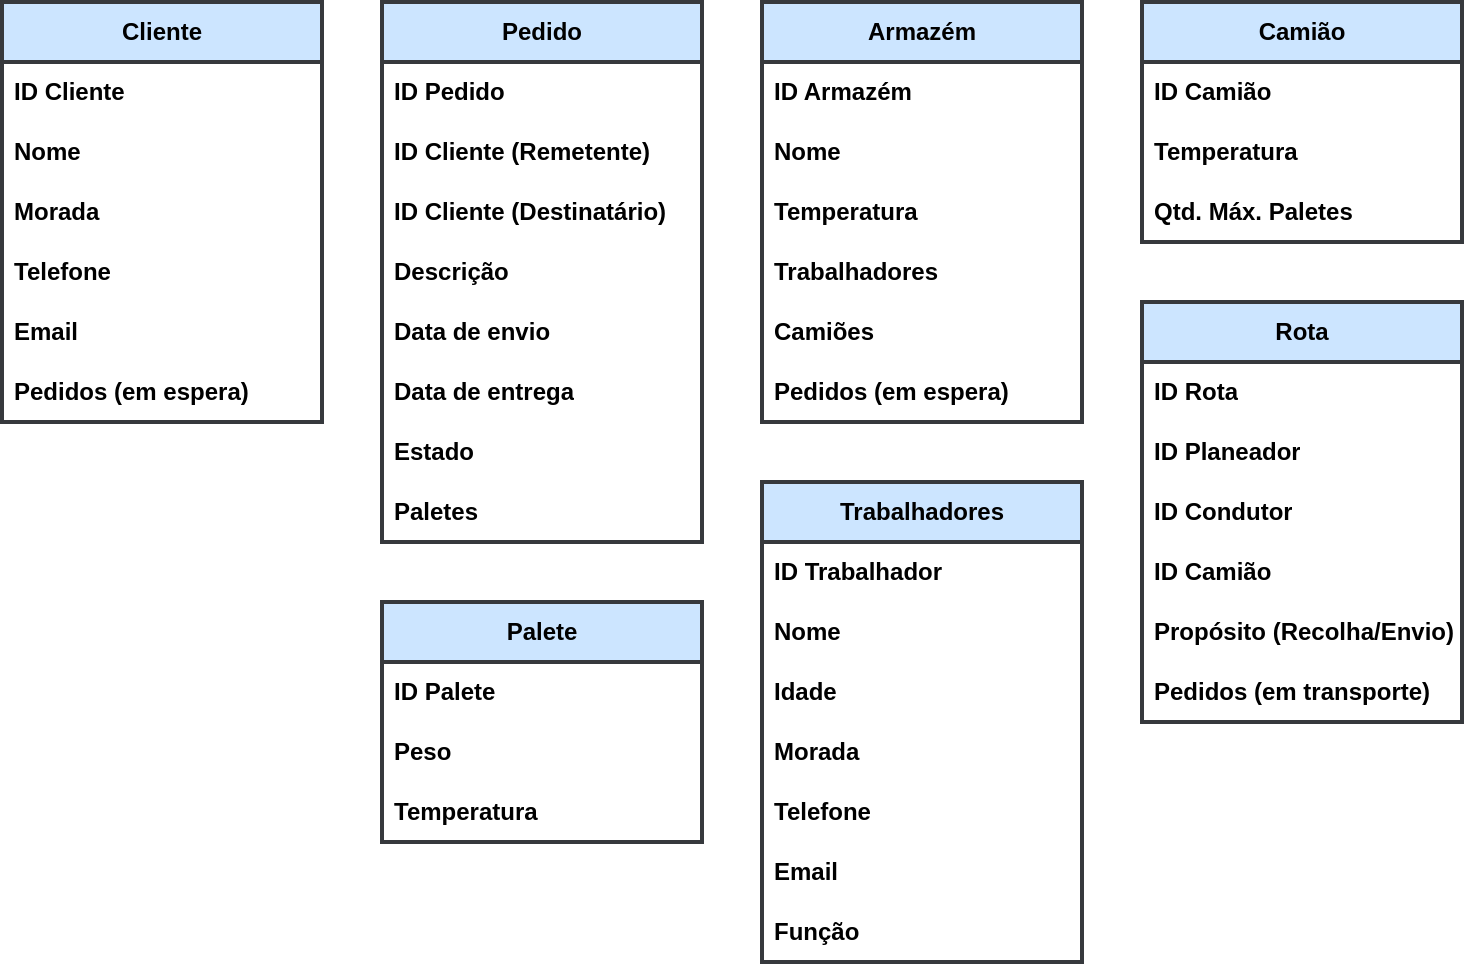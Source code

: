 <mxfile version="24.3.1" type="google" pages="3">
  <diagram name="Conceito" id="w_FOtQIxynuE1HzrYd4C">
    <mxGraphModel grid="1" page="0" gridSize="10" guides="1" tooltips="1" connect="1" arrows="1" fold="1" pageScale="1" pageWidth="850" pageHeight="1100" math="0" shadow="0">
      <root>
        <mxCell id="0" />
        <mxCell id="1" parent="0" />
        <mxCell id="SjRwku0gyDZNXaBm-IgH-6" value="Pedido" style="swimlane;fontStyle=1;childLayout=stackLayout;horizontal=1;startSize=30;horizontalStack=0;resizeParent=1;resizeParentMax=0;resizeLast=0;collapsible=1;marginBottom=0;whiteSpace=wrap;html=1;strokeWidth=2;fillColor=#cce5ff;strokeColor=#36393d;swimlaneFillColor=default;" vertex="1" parent="1">
          <mxGeometry x="150" y="240" width="160" height="270" as="geometry" />
        </mxCell>
        <mxCell id="SjRwku0gyDZNXaBm-IgH-36" value="&lt;div&gt;ID Pedido&lt;/div&gt;" style="text;align=left;verticalAlign=middle;spacingLeft=4;spacingRight=4;overflow=hidden;points=[[0,0.5],[1,0.5]];portConstraint=eastwest;rotatable=0;whiteSpace=wrap;html=1;strokeWidth=2;fontStyle=1" vertex="1" parent="SjRwku0gyDZNXaBm-IgH-6">
          <mxGeometry y="30" width="160" height="30" as="geometry" />
        </mxCell>
        <mxCell id="SjRwku0gyDZNXaBm-IgH-27" value="ID Cliente (Remetente)" style="text;align=left;verticalAlign=middle;spacingLeft=4;spacingRight=4;overflow=hidden;points=[[0,0.5],[1,0.5]];portConstraint=eastwest;rotatable=0;whiteSpace=wrap;html=1;strokeWidth=2;fontStyle=1" vertex="1" parent="SjRwku0gyDZNXaBm-IgH-6">
          <mxGeometry y="60" width="160" height="30" as="geometry" />
        </mxCell>
        <mxCell id="SjRwku0gyDZNXaBm-IgH-31" value="ID Cliente (Destinatário)" style="text;align=left;verticalAlign=middle;spacingLeft=4;spacingRight=4;overflow=hidden;points=[[0,0.5],[1,0.5]];portConstraint=eastwest;rotatable=0;whiteSpace=wrap;html=1;strokeWidth=2;fontStyle=1" vertex="1" parent="SjRwku0gyDZNXaBm-IgH-6">
          <mxGeometry y="90" width="160" height="30" as="geometry" />
        </mxCell>
        <mxCell id="MteeFjH94TQNZYdXWQNh-1" value="Descrição" style="text;align=left;verticalAlign=middle;spacingLeft=4;spacingRight=4;overflow=hidden;points=[[0,0.5],[1,0.5]];portConstraint=eastwest;rotatable=0;whiteSpace=wrap;html=1;strokeWidth=2;fontStyle=1" vertex="1" parent="SjRwku0gyDZNXaBm-IgH-6">
          <mxGeometry y="120" width="160" height="30" as="geometry" />
        </mxCell>
        <mxCell id="SjRwku0gyDZNXaBm-IgH-24" value="Data de envio" style="text;align=left;verticalAlign=middle;spacingLeft=4;spacingRight=4;overflow=hidden;points=[[0,0.5],[1,0.5]];portConstraint=eastwest;rotatable=0;whiteSpace=wrap;html=1;strokeWidth=2;fontStyle=1" vertex="1" parent="SjRwku0gyDZNXaBm-IgH-6">
          <mxGeometry y="150" width="160" height="30" as="geometry" />
        </mxCell>
        <mxCell id="SjRwku0gyDZNXaBm-IgH-25" value="Data de entrega" style="text;align=left;verticalAlign=middle;spacingLeft=4;spacingRight=4;overflow=hidden;points=[[0,0.5],[1,0.5]];portConstraint=eastwest;rotatable=0;whiteSpace=wrap;html=1;strokeWidth=2;fontStyle=1" vertex="1" parent="SjRwku0gyDZNXaBm-IgH-6">
          <mxGeometry y="180" width="160" height="30" as="geometry" />
        </mxCell>
        <mxCell id="SjRwku0gyDZNXaBm-IgH-26" value="Estado" style="text;align=left;verticalAlign=middle;spacingLeft=4;spacingRight=4;overflow=hidden;points=[[0,0.5],[1,0.5]];portConstraint=eastwest;rotatable=0;whiteSpace=wrap;html=1;strokeWidth=2;fontStyle=1" vertex="1" parent="SjRwku0gyDZNXaBm-IgH-6">
          <mxGeometry y="210" width="160" height="30" as="geometry" />
        </mxCell>
        <mxCell id="1tsRgFOZt2LyOMgyeidR-1" value="Paletes" style="text;align=left;verticalAlign=middle;spacingLeft=4;spacingRight=4;overflow=hidden;points=[[0,0.5],[1,0.5]];portConstraint=eastwest;rotatable=0;whiteSpace=wrap;html=1;strokeWidth=2;fontStyle=1" vertex="1" parent="SjRwku0gyDZNXaBm-IgH-6">
          <mxGeometry y="240" width="160" height="30" as="geometry" />
        </mxCell>
        <mxCell id="SjRwku0gyDZNXaBm-IgH-32" value="Palete" style="swimlane;fontStyle=1;childLayout=stackLayout;horizontal=1;startSize=30;horizontalStack=0;resizeParent=1;resizeParentMax=0;resizeLast=0;collapsible=1;marginBottom=0;whiteSpace=wrap;html=1;strokeWidth=2;fillColor=#cce5ff;strokeColor=#36393d;swimlaneFillColor=default;" vertex="1" parent="1">
          <mxGeometry x="150" y="540" width="160" height="120" as="geometry" />
        </mxCell>
        <mxCell id="SjRwku0gyDZNXaBm-IgH-33" value="ID Palete" style="text;align=left;verticalAlign=middle;spacingLeft=4;spacingRight=4;overflow=hidden;points=[[0,0.5],[1,0.5]];portConstraint=eastwest;rotatable=0;whiteSpace=wrap;html=1;strokeWidth=2;fontStyle=1" vertex="1" parent="SjRwku0gyDZNXaBm-IgH-32">
          <mxGeometry y="30" width="160" height="30" as="geometry" />
        </mxCell>
        <mxCell id="SjRwku0gyDZNXaBm-IgH-35" value="Peso" style="text;align=left;verticalAlign=middle;spacingLeft=4;spacingRight=4;overflow=hidden;points=[[0,0.5],[1,0.5]];portConstraint=eastwest;rotatable=0;whiteSpace=wrap;html=1;strokeWidth=2;fontStyle=1" vertex="1" parent="SjRwku0gyDZNXaBm-IgH-32">
          <mxGeometry y="60" width="160" height="30" as="geometry" />
        </mxCell>
        <mxCell id="SjRwku0gyDZNXaBm-IgH-41" value="Temperatura" style="text;align=left;verticalAlign=middle;spacingLeft=4;spacingRight=4;overflow=hidden;points=[[0,0.5],[1,0.5]];portConstraint=eastwest;rotatable=0;whiteSpace=wrap;html=1;strokeWidth=2;fontStyle=1" vertex="1" parent="SjRwku0gyDZNXaBm-IgH-32">
          <mxGeometry y="90" width="160" height="30" as="geometry" />
        </mxCell>
        <mxCell id="SjRwku0gyDZNXaBm-IgH-46" value="Camião" style="swimlane;fontStyle=1;childLayout=stackLayout;horizontal=1;startSize=30;horizontalStack=0;resizeParent=1;resizeParentMax=0;resizeLast=0;collapsible=1;marginBottom=0;whiteSpace=wrap;html=1;strokeWidth=2;fillColor=#cce5ff;strokeColor=#36393d;swimlaneFillColor=default;" vertex="1" parent="1">
          <mxGeometry x="530" y="240" width="160" height="120" as="geometry" />
        </mxCell>
        <mxCell id="SjRwku0gyDZNXaBm-IgH-47" value="ID Camião" style="text;align=left;verticalAlign=middle;spacingLeft=4;spacingRight=4;overflow=hidden;points=[[0,0.5],[1,0.5]];portConstraint=eastwest;rotatable=0;whiteSpace=wrap;html=1;strokeWidth=2;fontStyle=1" vertex="1" parent="SjRwku0gyDZNXaBm-IgH-46">
          <mxGeometry y="30" width="160" height="30" as="geometry" />
        </mxCell>
        <mxCell id="SjRwku0gyDZNXaBm-IgH-48" value="Temperatura" style="text;align=left;verticalAlign=middle;spacingLeft=4;spacingRight=4;overflow=hidden;points=[[0,0.5],[1,0.5]];portConstraint=eastwest;rotatable=0;whiteSpace=wrap;html=1;strokeWidth=2;fontStyle=1" vertex="1" parent="SjRwku0gyDZNXaBm-IgH-46">
          <mxGeometry y="60" width="160" height="30" as="geometry" />
        </mxCell>
        <mxCell id="SjRwku0gyDZNXaBm-IgH-52" value="Qtd. Máx. Paletes" style="text;align=left;verticalAlign=middle;spacingLeft=4;spacingRight=4;overflow=hidden;points=[[0,0.5],[1,0.5]];portConstraint=eastwest;rotatable=0;whiteSpace=wrap;html=1;strokeWidth=2;fontStyle=1" vertex="1" parent="SjRwku0gyDZNXaBm-IgH-46">
          <mxGeometry y="90" width="160" height="30" as="geometry" />
        </mxCell>
        <mxCell id="SjRwku0gyDZNXaBm-IgH-54" value="Rota" style="swimlane;fontStyle=1;childLayout=stackLayout;horizontal=1;startSize=30;horizontalStack=0;resizeParent=1;resizeParentMax=0;resizeLast=0;collapsible=1;marginBottom=0;whiteSpace=wrap;html=1;strokeWidth=2;fillColor=#cce5ff;strokeColor=#36393d;swimlaneFillColor=default;" vertex="1" parent="1">
          <mxGeometry x="530" y="390" width="160" height="210" as="geometry" />
        </mxCell>
        <mxCell id="SjRwku0gyDZNXaBm-IgH-87" value="ID Rota" style="text;align=left;verticalAlign=middle;spacingLeft=4;spacingRight=4;overflow=hidden;points=[[0,0.5],[1,0.5]];portConstraint=eastwest;rotatable=0;whiteSpace=wrap;html=1;strokeWidth=2;fontStyle=1" vertex="1" parent="SjRwku0gyDZNXaBm-IgH-54">
          <mxGeometry y="30" width="160" height="30" as="geometry" />
        </mxCell>
        <mxCell id="xDxk_R8OL3bPp5Dc0ODJ-7" value="ID Planeador" style="text;align=left;verticalAlign=middle;spacingLeft=4;spacingRight=4;overflow=hidden;points=[[0,0.5],[1,0.5]];portConstraint=eastwest;rotatable=0;whiteSpace=wrap;html=1;strokeWidth=2;fontStyle=1" vertex="1" parent="SjRwku0gyDZNXaBm-IgH-54">
          <mxGeometry y="60" width="160" height="30" as="geometry" />
        </mxCell>
        <mxCell id="07oQL2y0uoNupsecIxOU-14" value="ID Condutor" style="text;align=left;verticalAlign=middle;spacingLeft=4;spacingRight=4;overflow=hidden;points=[[0,0.5],[1,0.5]];portConstraint=eastwest;rotatable=0;whiteSpace=wrap;html=1;strokeWidth=2;fontStyle=1" vertex="1" parent="SjRwku0gyDZNXaBm-IgH-54">
          <mxGeometry y="90" width="160" height="30" as="geometry" />
        </mxCell>
        <mxCell id="SjRwku0gyDZNXaBm-IgH-84" value="ID Camião" style="text;align=left;verticalAlign=middle;spacingLeft=4;spacingRight=4;overflow=hidden;points=[[0,0.5],[1,0.5]];portConstraint=eastwest;rotatable=0;whiteSpace=wrap;html=1;strokeWidth=2;fontStyle=1" vertex="1" parent="SjRwku0gyDZNXaBm-IgH-54">
          <mxGeometry y="120" width="160" height="30" as="geometry" />
        </mxCell>
        <mxCell id="KuZheGfE6cLSWAksvTiT-8" value="Propósito (Recolha/Envio)" style="text;align=left;verticalAlign=middle;spacingLeft=4;spacingRight=4;overflow=hidden;points=[[0,0.5],[1,0.5]];portConstraint=eastwest;rotatable=0;whiteSpace=wrap;html=1;strokeWidth=2;fontStyle=1" vertex="1" parent="SjRwku0gyDZNXaBm-IgH-54">
          <mxGeometry y="150" width="160" height="30" as="geometry" />
        </mxCell>
        <mxCell id="SjRwku0gyDZNXaBm-IgH-89" value="Pedidos (em transporte)" style="text;align=left;verticalAlign=middle;spacingLeft=4;spacingRight=4;overflow=hidden;points=[[0,0.5],[1,0.5]];portConstraint=eastwest;rotatable=0;whiteSpace=wrap;html=1;strokeWidth=2;fontStyle=1" vertex="1" parent="SjRwku0gyDZNXaBm-IgH-54">
          <mxGeometry y="180" width="160" height="30" as="geometry" />
        </mxCell>
        <mxCell id="SjRwku0gyDZNXaBm-IgH-58" value="Cliente" style="swimlane;fontStyle=1;childLayout=stackLayout;horizontal=1;startSize=30;horizontalStack=0;resizeParent=1;resizeParentMax=0;resizeLast=0;collapsible=1;marginBottom=0;whiteSpace=wrap;html=1;strokeWidth=2;fillColor=#cce5ff;strokeColor=#36393d;swimlaneFillColor=default;" vertex="1" parent="1">
          <mxGeometry x="-40" y="240" width="160" height="210" as="geometry" />
        </mxCell>
        <mxCell id="SjRwku0gyDZNXaBm-IgH-66" value="ID Cliente" style="text;align=left;verticalAlign=middle;spacingLeft=4;spacingRight=4;overflow=hidden;points=[[0,0.5],[1,0.5]];portConstraint=eastwest;rotatable=0;whiteSpace=wrap;html=1;strokeWidth=2;fontStyle=1" vertex="1" parent="SjRwku0gyDZNXaBm-IgH-58">
          <mxGeometry y="30" width="160" height="30" as="geometry" />
        </mxCell>
        <mxCell id="SjRwku0gyDZNXaBm-IgH-65" value="Nome" style="text;align=left;verticalAlign=middle;spacingLeft=4;spacingRight=4;overflow=hidden;points=[[0,0.5],[1,0.5]];portConstraint=eastwest;rotatable=0;whiteSpace=wrap;html=1;strokeWidth=2;fontStyle=1" vertex="1" parent="SjRwku0gyDZNXaBm-IgH-58">
          <mxGeometry y="60" width="160" height="30" as="geometry" />
        </mxCell>
        <mxCell id="SjRwku0gyDZNXaBm-IgH-64" value="Morada" style="text;align=left;verticalAlign=middle;spacingLeft=4;spacingRight=4;overflow=hidden;points=[[0,0.5],[1,0.5]];portConstraint=eastwest;rotatable=0;whiteSpace=wrap;html=1;strokeWidth=2;fontStyle=1" vertex="1" parent="SjRwku0gyDZNXaBm-IgH-58">
          <mxGeometry y="90" width="160" height="30" as="geometry" />
        </mxCell>
        <mxCell id="SjRwku0gyDZNXaBm-IgH-63" value="Telefone" style="text;align=left;verticalAlign=middle;spacingLeft=4;spacingRight=4;overflow=hidden;points=[[0,0.5],[1,0.5]];portConstraint=eastwest;rotatable=0;whiteSpace=wrap;html=1;strokeWidth=2;fontStyle=1" vertex="1" parent="SjRwku0gyDZNXaBm-IgH-58">
          <mxGeometry y="120" width="160" height="30" as="geometry" />
        </mxCell>
        <mxCell id="SjRwku0gyDZNXaBm-IgH-67" value="Email" style="text;align=left;verticalAlign=middle;spacingLeft=4;spacingRight=4;overflow=hidden;points=[[0,0.5],[1,0.5]];portConstraint=eastwest;rotatable=0;whiteSpace=wrap;html=1;strokeWidth=2;fontStyle=1" vertex="1" parent="SjRwku0gyDZNXaBm-IgH-58">
          <mxGeometry y="150" width="160" height="30" as="geometry" />
        </mxCell>
        <mxCell id="KuZheGfE6cLSWAksvTiT-1" value="Pedidos (em espera)" style="text;align=left;verticalAlign=middle;spacingLeft=4;spacingRight=4;overflow=hidden;points=[[0,0.5],[1,0.5]];portConstraint=eastwest;rotatable=0;whiteSpace=wrap;html=1;strokeWidth=2;fontStyle=1" vertex="1" parent="SjRwku0gyDZNXaBm-IgH-58">
          <mxGeometry y="180" width="160" height="30" as="geometry" />
        </mxCell>
        <mxCell id="SjRwku0gyDZNXaBm-IgH-76" value="Trabalhadores" style="swimlane;fontStyle=1;childLayout=stackLayout;horizontal=1;startSize=30;horizontalStack=0;resizeParent=1;resizeParentMax=0;resizeLast=0;collapsible=1;marginBottom=0;whiteSpace=wrap;html=1;strokeWidth=2;fillColor=#cce5ff;strokeColor=#36393d;gradientColor=none;swimlaneFillColor=default;" vertex="1" parent="1">
          <mxGeometry x="340" y="480" width="160" height="240" as="geometry" />
        </mxCell>
        <mxCell id="SjRwku0gyDZNXaBm-IgH-77" value="ID Trabalhador" style="text;align=left;verticalAlign=middle;spacingLeft=4;spacingRight=4;overflow=hidden;points=[[0,0.5],[1,0.5]];portConstraint=eastwest;rotatable=0;whiteSpace=wrap;html=1;strokeWidth=2;fontStyle=1" vertex="1" parent="SjRwku0gyDZNXaBm-IgH-76">
          <mxGeometry y="30" width="160" height="30" as="geometry" />
        </mxCell>
        <mxCell id="SjRwku0gyDZNXaBm-IgH-78" value="Nome" style="text;align=left;verticalAlign=middle;spacingLeft=4;spacingRight=4;overflow=hidden;points=[[0,0.5],[1,0.5]];portConstraint=eastwest;rotatable=0;whiteSpace=wrap;html=1;strokeWidth=2;fontStyle=1" vertex="1" parent="SjRwku0gyDZNXaBm-IgH-76">
          <mxGeometry y="60" width="160" height="30" as="geometry" />
        </mxCell>
        <mxCell id="SjRwku0gyDZNXaBm-IgH-79" value="Idade" style="text;align=left;verticalAlign=middle;spacingLeft=4;spacingRight=4;overflow=hidden;points=[[0,0.5],[1,0.5]];portConstraint=eastwest;rotatable=0;whiteSpace=wrap;html=1;strokeWidth=2;fontStyle=1" vertex="1" parent="SjRwku0gyDZNXaBm-IgH-76">
          <mxGeometry y="90" width="160" height="30" as="geometry" />
        </mxCell>
        <mxCell id="SjRwku0gyDZNXaBm-IgH-81" value="Morada" style="text;align=left;verticalAlign=middle;spacingLeft=4;spacingRight=4;overflow=hidden;points=[[0,0.5],[1,0.5]];portConstraint=eastwest;rotatable=0;whiteSpace=wrap;html=1;strokeWidth=2;fontStyle=1" vertex="1" parent="SjRwku0gyDZNXaBm-IgH-76">
          <mxGeometry y="120" width="160" height="30" as="geometry" />
        </mxCell>
        <mxCell id="SjRwku0gyDZNXaBm-IgH-82" value="Telefone" style="text;align=left;verticalAlign=middle;spacingLeft=4;spacingRight=4;overflow=hidden;points=[[0,0.5],[1,0.5]];portConstraint=eastwest;rotatable=0;whiteSpace=wrap;html=1;strokeWidth=2;fontStyle=1" vertex="1" parent="SjRwku0gyDZNXaBm-IgH-76">
          <mxGeometry y="150" width="160" height="30" as="geometry" />
        </mxCell>
        <mxCell id="SjRwku0gyDZNXaBm-IgH-91" value="Email" style="text;align=left;verticalAlign=middle;spacingLeft=4;spacingRight=4;overflow=hidden;points=[[0,0.5],[1,0.5]];portConstraint=eastwest;rotatable=0;whiteSpace=wrap;html=1;strokeWidth=2;fontStyle=1" vertex="1" parent="SjRwku0gyDZNXaBm-IgH-76">
          <mxGeometry y="180" width="160" height="30" as="geometry" />
        </mxCell>
        <mxCell id="SjRwku0gyDZNXaBm-IgH-90" value="Função" style="text;align=left;verticalAlign=middle;spacingLeft=4;spacingRight=4;overflow=hidden;points=[[0,0.5],[1,0.5]];portConstraint=eastwest;rotatable=0;whiteSpace=wrap;html=1;strokeWidth=2;fontStyle=1" vertex="1" parent="SjRwku0gyDZNXaBm-IgH-76">
          <mxGeometry y="210" width="160" height="30" as="geometry" />
        </mxCell>
        <mxCell id="SjRwku0gyDZNXaBm-IgH-92" value="Armazém" style="swimlane;fontStyle=1;childLayout=stackLayout;horizontal=1;startSize=30;horizontalStack=0;resizeParent=1;resizeParentMax=0;resizeLast=0;collapsible=1;marginBottom=0;whiteSpace=wrap;html=1;strokeWidth=2;fillColor=#cce5ff;strokeColor=#36393d;swimlaneFillColor=default;" vertex="1" parent="1">
          <mxGeometry x="340" y="240" width="160" height="210" as="geometry" />
        </mxCell>
        <mxCell id="SjRwku0gyDZNXaBm-IgH-93" value="ID Armazém" style="text;align=left;verticalAlign=middle;spacingLeft=4;spacingRight=4;overflow=hidden;points=[[0,0.5],[1,0.5]];portConstraint=eastwest;rotatable=0;whiteSpace=wrap;html=1;strokeWidth=2;fontStyle=1" vertex="1" parent="SjRwku0gyDZNXaBm-IgH-92">
          <mxGeometry y="30" width="160" height="30" as="geometry" />
        </mxCell>
        <mxCell id="SjRwku0gyDZNXaBm-IgH-94" value="Nome" style="text;align=left;verticalAlign=middle;spacingLeft=4;spacingRight=4;overflow=hidden;points=[[0,0.5],[1,0.5]];portConstraint=eastwest;rotatable=0;whiteSpace=wrap;html=1;strokeWidth=2;fontStyle=1" vertex="1" parent="SjRwku0gyDZNXaBm-IgH-92">
          <mxGeometry y="60" width="160" height="30" as="geometry" />
        </mxCell>
        <mxCell id="BDr4spzn0DJmR-MPz_yn-1" value="Temperatura" style="text;align=left;verticalAlign=middle;spacingLeft=4;spacingRight=4;overflow=hidden;points=[[0,0.5],[1,0.5]];portConstraint=eastwest;rotatable=0;whiteSpace=wrap;html=1;strokeWidth=2;fontStyle=1" vertex="1" parent="SjRwku0gyDZNXaBm-IgH-92">
          <mxGeometry y="90" width="160" height="30" as="geometry" />
        </mxCell>
        <mxCell id="SjRwku0gyDZNXaBm-IgH-95" value="Trabalhadores" style="text;align=left;verticalAlign=middle;spacingLeft=4;spacingRight=4;overflow=hidden;points=[[0,0.5],[1,0.5]];portConstraint=eastwest;rotatable=0;whiteSpace=wrap;html=1;strokeWidth=2;fontStyle=1" vertex="1" parent="SjRwku0gyDZNXaBm-IgH-92">
          <mxGeometry y="120" width="160" height="30" as="geometry" />
        </mxCell>
        <mxCell id="xDxk_R8OL3bPp5Dc0ODJ-5" value="Camiões" style="text;align=left;verticalAlign=middle;spacingLeft=4;spacingRight=4;overflow=hidden;points=[[0,0.5],[1,0.5]];portConstraint=eastwest;rotatable=0;whiteSpace=wrap;html=1;strokeWidth=2;fontStyle=1" vertex="1" parent="SjRwku0gyDZNXaBm-IgH-92">
          <mxGeometry y="150" width="160" height="30" as="geometry" />
        </mxCell>
        <mxCell id="xDxk_R8OL3bPp5Dc0ODJ-3" value="Pedidos (em espera)" style="text;align=left;verticalAlign=middle;spacingLeft=4;spacingRight=4;overflow=hidden;points=[[0,0.5],[1,0.5]];portConstraint=eastwest;rotatable=0;whiteSpace=wrap;html=1;strokeWidth=2;fontStyle=1" vertex="1" parent="SjRwku0gyDZNXaBm-IgH-92">
          <mxGeometry y="180" width="160" height="30" as="geometry" />
        </mxCell>
      </root>
    </mxGraphModel>
  </diagram>
  <diagram id="fxVjzQVy69NxJ65G64rM" name="Diagrama ER (Chen)">
    <mxGraphModel grid="1" page="0" gridSize="10" guides="1" tooltips="1" connect="1" arrows="1" fold="1" pageScale="1" pageWidth="850" pageHeight="1100" math="0" shadow="0">
      <root>
        <mxCell id="0" />
        <mxCell id="1" parent="0" />
        <mxCell id="R5ikUbqiKvSgbfGSLDH4-2" style="edgeStyle=elbowEdgeStyle;rounded=0;orthogonalLoop=1;jettySize=auto;html=1;strokeWidth=2;endArrow=none;endFill=0;" edge="1" parent="1" source="jGeChQaiJxU1rHHrMRb0-52" target="wLQ0loJIeK5P3iTJJpUc-6">
          <mxGeometry relative="1" as="geometry" />
        </mxCell>
        <mxCell id="R5ikUbqiKvSgbfGSLDH4-3" style="edgeStyle=elbowEdgeStyle;rounded=0;orthogonalLoop=1;jettySize=auto;html=1;strokeWidth=2;endArrow=none;endFill=0;" edge="1" parent="1" source="jGeChQaiJxU1rHHrMRb0-52" target="wLQ0loJIeK5P3iTJJpUc-5">
          <mxGeometry relative="1" as="geometry" />
        </mxCell>
        <mxCell id="R5ikUbqiKvSgbfGSLDH4-4" style="edgeStyle=elbowEdgeStyle;rounded=0;orthogonalLoop=1;jettySize=auto;html=1;strokeWidth=2;endArrow=none;endFill=0;" edge="1" parent="1" source="jGeChQaiJxU1rHHrMRb0-52" target="R5ikUbqiKvSgbfGSLDH4-1">
          <mxGeometry relative="1" as="geometry" />
        </mxCell>
        <mxCell id="R5ikUbqiKvSgbfGSLDH4-5" style="edgeStyle=elbowEdgeStyle;rounded=0;orthogonalLoop=1;jettySize=auto;html=1;strokeWidth=2;endArrow=none;endFill=0;" edge="1" parent="1" source="jGeChQaiJxU1rHHrMRb0-52" target="Q4tP3fSnXe4beTa_y7cx-1">
          <mxGeometry relative="1" as="geometry" />
        </mxCell>
        <mxCell id="3KBgqd75vMKrslAI2Xae-2" style="rounded=0;orthogonalLoop=1;jettySize=auto;html=1;endArrow=none;endFill=0;strokeWidth=2;" edge="1" parent="1" source="3KBgqd75vMKrslAI2Xae-1" target="jGeChQaiJxU1rHHrMRb0-54">
          <mxGeometry relative="1" as="geometry" />
        </mxCell>
        <mxCell id="jGeChQaiJxU1rHHrMRb0-69" style="edgeStyle=elbowEdgeStyle;rounded=0;orthogonalLoop=1;jettySize=auto;html=1;endArrow=none;endFill=0;fontStyle=1;labelBorderColor=none;strokeWidth=2;" edge="1" parent="1" source="jGeChQaiJxU1rHHrMRb0-46" target="wLQ0loJIeK5P3iTJJpUc-3">
          <mxGeometry relative="1" as="geometry" />
        </mxCell>
        <mxCell id="jGeChQaiJxU1rHHrMRb0-70" style="edgeStyle=elbowEdgeStyle;rounded=0;orthogonalLoop=1;jettySize=auto;html=1;endArrow=none;endFill=0;fontStyle=1;labelBorderColor=none;strokeWidth=2;" edge="1" parent="1" source="jGeChQaiJxU1rHHrMRb0-46" target="wLQ0loJIeK5P3iTJJpUc-2">
          <mxGeometry relative="1" as="geometry" />
        </mxCell>
        <mxCell id="jGeChQaiJxU1rHHrMRb0-71" style="edgeStyle=elbowEdgeStyle;rounded=0;orthogonalLoop=1;jettySize=auto;html=1;endArrow=none;endFill=0;fontStyle=1;labelBorderColor=none;strokeWidth=2;" edge="1" parent="1" source="jGeChQaiJxU1rHHrMRb0-46" target="wLQ0loJIeK5P3iTJJpUc-1">
          <mxGeometry relative="1" as="geometry" />
        </mxCell>
        <mxCell id="jGeChQaiJxU1rHHrMRb0-73" style="edgeStyle=elbowEdgeStyle;rounded=0;orthogonalLoop=1;jettySize=auto;html=1;endArrow=none;endFill=0;fontStyle=1;labelBorderColor=none;strokeWidth=2;" edge="1" parent="1" source="jGeChQaiJxU1rHHrMRb0-46" target="jGeChQaiJxU1rHHrMRb0-50">
          <mxGeometry relative="1" as="geometry" />
        </mxCell>
        <mxCell id="IBkUMb_eTXiCGYzrwH4K-1" value="1" style="rounded=0;orthogonalLoop=1;jettySize=auto;html=1;endArrow=none;endFill=0;fontStyle=1;labelBorderColor=none;strokeWidth=2;" edge="1" parent="1" source="jGeChQaiJxU1rHHrMRb0-46" target="N5KWp_KNqBfFTHxkn8w6-1">
          <mxGeometry relative="1" as="geometry" />
        </mxCell>
        <mxCell id="orbMVXnbXTKMvZdCZsPG-5" value="M" style="rounded=0;orthogonalLoop=1;jettySize=auto;html=1;endArrow=none;endFill=0;fontStyle=1;labelBorderColor=none;strokeWidth=2;" edge="1" parent="1" source="jGeChQaiJxU1rHHrMRb0-52" target="orbMVXnbXTKMvZdCZsPG-2">
          <mxGeometry relative="1" as="geometry" />
        </mxCell>
        <mxCell id="hozf0g1_SjNWAToh8TMT-3" value="M" style="rounded=0;orthogonalLoop=1;jettySize=auto;html=1;endArrow=none;endFill=0;fontStyle=1;labelBorderColor=none;strokeWidth=2;" edge="1" parent="1" source="jGeChQaiJxU1rHHrMRb0-52" target="hozf0g1_SjNWAToh8TMT-1">
          <mxGeometry relative="1" as="geometry" />
        </mxCell>
        <mxCell id="FQ9VwnYZ1qEMQrRQ9DTU-2" value="1" style="rounded=0;orthogonalLoop=1;jettySize=auto;html=1;endArrow=none;endFill=0;shape=link;fontStyle=1;labelBorderColor=none;strokeWidth=2;" edge="1" parent="1" source="jGeChQaiJxU1rHHrMRb0-52" target="FQ9VwnYZ1qEMQrRQ9DTU-1">
          <mxGeometry relative="1" as="geometry" />
        </mxCell>
        <mxCell id="IBkUMb_eTXiCGYzrwH4K-2" value="M" style="rounded=0;orthogonalLoop=1;jettySize=auto;html=1;endArrow=none;endFill=0;shape=link;fontStyle=1;labelBorderColor=none;strokeWidth=2;" edge="1" parent="1" source="jGeChQaiJxU1rHHrMRb0-52" target="N5KWp_KNqBfFTHxkn8w6-1">
          <mxGeometry relative="1" as="geometry" />
        </mxCell>
        <mxCell id="IBkUMb_eTXiCGYzrwH4K-4" value="M" style="rounded=0;orthogonalLoop=1;jettySize=auto;html=1;endArrow=none;endFill=0;shape=link;fontStyle=1;labelBorderColor=none;strokeWidth=2;" edge="1" parent="1" source="jGeChQaiJxU1rHHrMRb0-52" target="N5KWp_KNqBfFTHxkn8w6-2">
          <mxGeometry relative="1" as="geometry" />
        </mxCell>
        <mxCell id="uZtBNw2SRJ8BB9qcEygk-4" value="1" style="rounded=0;orthogonalLoop=1;jettySize=auto;html=1;endArrow=none;endFill=0;shape=link;fontStyle=1;labelBorderColor=none;strokeWidth=2;" edge="1" parent="1" source="jGeChQaiJxU1rHHrMRb0-54" target="uZtBNw2SRJ8BB9qcEygk-2">
          <mxGeometry relative="1" as="geometry" />
        </mxCell>
        <mxCell id="uZtBNw2SRJ8BB9qcEygk-7" value="1" style="rounded=0;orthogonalLoop=1;jettySize=auto;html=1;endArrow=none;endFill=0;shape=link;fontStyle=1;labelBorderColor=none;strokeWidth=2;" edge="1" parent="1" source="jGeChQaiJxU1rHHrMRb0-54" target="uZtBNw2SRJ8BB9qcEygk-5">
          <mxGeometry relative="1" as="geometry" />
        </mxCell>
        <mxCell id="hozf0g1_SjNWAToh8TMT-2" value="1" style="rounded=0;orthogonalLoop=1;jettySize=auto;html=1;endArrow=none;endFill=0;fontStyle=1;labelBorderColor=none;strokeWidth=2;" edge="1" parent="1" source="jGeChQaiJxU1rHHrMRb0-54" target="hozf0g1_SjNWAToh8TMT-1">
          <mxGeometry relative="1" as="geometry" />
        </mxCell>
        <mxCell id="2oqlJs1P7budn2HVeYFy-3" style="rounded=0;orthogonalLoop=1;jettySize=auto;html=1;endArrow=none;endFill=0;fontStyle=1;labelBorderColor=none;strokeWidth=2;" edge="1" parent="1" source="jGeChQaiJxU1rHHrMRb0-56" target="jGeChQaiJxU1rHHrMRb0-58">
          <mxGeometry relative="1" as="geometry" />
        </mxCell>
        <mxCell id="2oqlJs1P7budn2HVeYFy-5" style="rounded=0;orthogonalLoop=1;jettySize=auto;html=1;endArrow=none;endFill=0;fontStyle=1;labelBorderColor=none;strokeWidth=2;" edge="1" parent="1" source="jGeChQaiJxU1rHHrMRb0-57" target="jGeChQaiJxU1rHHrMRb0-58">
          <mxGeometry relative="1" as="geometry" />
        </mxCell>
        <mxCell id="FQ9VwnYZ1qEMQrRQ9DTU-3" value="M" style="rounded=0;orthogonalLoop=1;jettySize=auto;html=1;endArrow=none;endFill=0;shape=link;fontStyle=1;labelBorderColor=none;strokeWidth=2;" edge="1" parent="1" source="jGeChQaiJxU1rHHrMRb0-58" target="FQ9VwnYZ1qEMQrRQ9DTU-1">
          <mxGeometry relative="1" as="geometry" />
        </mxCell>
        <mxCell id="Dahjdk3IA5JpOsfiKAcH-6" style="edgeStyle=orthogonalEdgeStyle;rounded=0;orthogonalLoop=1;jettySize=auto;html=1;endArrow=none;endFill=0;fontStyle=1;labelBorderColor=none;strokeWidth=2;" edge="1" parent="1" source="wLQ0loJIeK5P3iTJJpUc-7" target="jGeChQaiJxU1rHHrMRb0-61">
          <mxGeometry relative="1" as="geometry">
            <Array as="points">
              <mxPoint x="990" y="340" />
            </Array>
          </mxGeometry>
        </mxCell>
        <mxCell id="Dahjdk3IA5JpOsfiKAcH-9" style="edgeStyle=orthogonalEdgeStyle;rounded=0;orthogonalLoop=1;jettySize=auto;html=1;endArrow=none;endFill=0;fontStyle=1;labelBorderColor=none;strokeWidth=2;" edge="1" parent="1" source="wLQ0loJIeK5P3iTJJpUc-10" target="jGeChQaiJxU1rHHrMRb0-61">
          <mxGeometry relative="1" as="geometry">
            <Array as="points">
              <mxPoint x="990" y="340" />
            </Array>
          </mxGeometry>
        </mxCell>
        <mxCell id="oY3v_DjK3-c_hyqQ0ho2-7" value="1" style="rounded=0;orthogonalLoop=1;jettySize=auto;html=1;endArrow=none;endFill=0;fontStyle=1;labelBorderColor=none;strokeWidth=2;" edge="1" parent="1" source="jGeChQaiJxU1rHHrMRb0-61" target="oY3v_DjK3-c_hyqQ0ho2-6">
          <mxGeometry relative="1" as="geometry" />
        </mxCell>
        <mxCell id="YZ1ykrHCGAjDZOtgYVq--1" value="M" style="rounded=0;orthogonalLoop=1;jettySize=auto;html=1;endArrow=none;endFill=0;fontStyle=1;labelBorderColor=none;strokeWidth=2;" edge="1" parent="1" source="jGeChQaiJxU1rHHrMRb0-61" target="oY3v_DjK3-c_hyqQ0ho2-4">
          <mxGeometry relative="1" as="geometry" />
        </mxCell>
        <mxCell id="uZtBNw2SRJ8BB9qcEygk-6" value="M" style="rounded=0;orthogonalLoop=1;jettySize=auto;html=1;endArrow=none;endFill=0;shape=link;fontStyle=1;labelBorderColor=none;strokeWidth=2;" edge="1" parent="1" source="jGeChQaiJxU1rHHrMRb0-61" target="uZtBNw2SRJ8BB9qcEygk-5">
          <mxGeometry relative="1" as="geometry" />
        </mxCell>
        <mxCell id="oY3v_DjK3-c_hyqQ0ho2-1" value="M" style="rounded=0;orthogonalLoop=1;jettySize=auto;html=1;endArrow=none;endFill=0;shape=link;elbow=vertical;fontStyle=1;labelBorderColor=none;strokeWidth=2;" edge="1" parent="1" source="jGeChQaiJxU1rHHrMRb0-62" target="lc_g2-66o0Tn4OZxH__8-2">
          <mxGeometry relative="1" as="geometry" />
        </mxCell>
        <mxCell id="oY3v_DjK3-c_hyqQ0ho2-8" value="M" style="rounded=0;orthogonalLoop=1;jettySize=auto;html=1;endArrow=none;endFill=0;shape=link;fontStyle=1;labelBorderColor=none;strokeWidth=2;" edge="1" parent="1" source="jGeChQaiJxU1rHHrMRb0-62" target="oY3v_DjK3-c_hyqQ0ho2-6">
          <mxGeometry relative="1" as="geometry" />
        </mxCell>
        <mxCell id="oY3v_DjK3-c_hyqQ0ho2-10" value="M" style="rounded=0;orthogonalLoop=1;jettySize=auto;html=1;endArrow=none;endFill=0;shape=link;fontStyle=1;labelBorderColor=none;strokeWidth=2;" edge="1" parent="1" source="jGeChQaiJxU1rHHrMRb0-62" target="oY3v_DjK3-c_hyqQ0ho2-4">
          <mxGeometry relative="1" as="geometry" />
        </mxCell>
        <mxCell id="orbMVXnbXTKMvZdCZsPG-6" value="1" style="rounded=0;orthogonalLoop=1;jettySize=auto;html=1;endArrow=none;endFill=0;shape=link;fontStyle=1;labelBorderColor=none;strokeWidth=2;" edge="1" parent="1" source="jGeChQaiJxU1rHHrMRb0-62" target="orbMVXnbXTKMvZdCZsPG-2">
          <mxGeometry relative="1" as="geometry" />
        </mxCell>
        <mxCell id="jX172beTPTU54Egbno3S-31" style="rounded=0;orthogonalLoop=1;jettySize=auto;html=1;endArrow=none;endFill=0;fontStyle=1;labelBorderColor=none;strokeWidth=2;" edge="1" parent="1" source="jGeChQaiJxU1rHHrMRb0-62" target="jGeChQaiJxU1rHHrMRb0-65">
          <mxGeometry relative="1" as="geometry" />
        </mxCell>
        <mxCell id="JVLDNi1INH0z-OVvVH8l-1" style="rounded=0;orthogonalLoop=1;jettySize=auto;html=1;endArrow=none;endFill=0;elbow=vertical;fontStyle=1;labelBorderColor=none;strokeWidth=2;" edge="1" parent="1" source="jGeChQaiJxU1rHHrMRb0-63" target="lc_g2-66o0Tn4OZxH__8-2">
          <mxGeometry relative="1" as="geometry" />
        </mxCell>
        <mxCell id="oY3v_DjK3-c_hyqQ0ho2-2" value="1" style="edgeLabel;html=1;align=center;verticalAlign=middle;resizable=0;points=[];fontStyle=1;labelBorderColor=none;" vertex="1" connectable="0" parent="JVLDNi1INH0z-OVvVH8l-1">
          <mxGeometry x="0.148" y="-2" relative="1" as="geometry">
            <mxPoint as="offset" />
          </mxGeometry>
        </mxCell>
        <mxCell id="uZtBNw2SRJ8BB9qcEygk-3" value="M" style="rounded=0;orthogonalLoop=1;jettySize=auto;html=1;endArrow=none;endFill=0;shape=link;fontStyle=1;labelBorderColor=none;strokeWidth=2;" edge="1" parent="1" source="jGeChQaiJxU1rHHrMRb0-63" target="uZtBNw2SRJ8BB9qcEygk-2">
          <mxGeometry relative="1" as="geometry" />
        </mxCell>
        <mxCell id="2oqlJs1P7budn2HVeYFy-6" style="rounded=0;orthogonalLoop=1;jettySize=auto;html=1;endArrow=none;endFill=0;fontStyle=1;labelBorderColor=none;strokeWidth=2;" edge="1" parent="1" source="jGeChQaiJxU1rHHrMRb0-63" target="jGeChQaiJxU1rHHrMRb0-68">
          <mxGeometry relative="1" as="geometry" />
        </mxCell>
        <mxCell id="2oqlJs1P7budn2HVeYFy-7" style="rounded=0;orthogonalLoop=1;jettySize=auto;html=1;endArrow=none;endFill=0;fontStyle=1;labelBorderColor=none;strokeWidth=2;" edge="1" parent="1" source="jGeChQaiJxU1rHHrMRb0-63" target="jGeChQaiJxU1rHHrMRb0-67">
          <mxGeometry relative="1" as="geometry" />
        </mxCell>
        <mxCell id="Dahjdk3IA5JpOsfiKAcH-4" style="edgeStyle=orthogonalEdgeStyle;rounded=0;orthogonalLoop=1;jettySize=auto;html=1;endArrow=none;endFill=0;fontStyle=1;labelBorderColor=none;strokeWidth=2;" edge="1" parent="1" source="wLQ0loJIeK5P3iTJJpUc-9" target="jGeChQaiJxU1rHHrMRb0-61">
          <mxGeometry relative="1" as="geometry">
            <Array as="points">
              <mxPoint x="990" y="390" />
            </Array>
          </mxGeometry>
        </mxCell>
        <mxCell id="Dahjdk3IA5JpOsfiKAcH-5" style="edgeStyle=orthogonalEdgeStyle;rounded=0;orthogonalLoop=1;jettySize=auto;html=1;endArrow=none;endFill=0;fontStyle=1;labelBorderColor=none;strokeWidth=2;" edge="1" parent="1" source="wLQ0loJIeK5P3iTJJpUc-11" target="jGeChQaiJxU1rHHrMRb0-61">
          <mxGeometry relative="1" as="geometry">
            <Array as="points">
              <mxPoint x="990" y="390" />
            </Array>
          </mxGeometry>
        </mxCell>
        <mxCell id="Dahjdk3IA5JpOsfiKAcH-2" style="edgeStyle=orthogonalEdgeStyle;rounded=0;orthogonalLoop=1;jettySize=auto;html=1;endArrow=none;endFill=0;fontStyle=1;labelBorderColor=none;strokeWidth=2;" edge="1" parent="1" source="wLQ0loJIeK5P3iTJJpUc-12" target="jGeChQaiJxU1rHHrMRb0-61">
          <mxGeometry relative="1" as="geometry">
            <Array as="points">
              <mxPoint x="990" y="440" />
            </Array>
          </mxGeometry>
        </mxCell>
        <mxCell id="jX172beTPTU54Egbno3S-15" style="rounded=0;orthogonalLoop=1;jettySize=auto;html=1;endArrow=none;endFill=0;fontStyle=1;labelBorderColor=none;strokeWidth=2;" edge="1" parent="1" source="jGeChQaiJxU1rHHrMRb0-60" target="jGeChQaiJxU1rHHrMRb0-54">
          <mxGeometry relative="1" as="geometry" />
        </mxCell>
        <mxCell id="7w9H1PydJlJrpcBqJE0R-5" value="1" style="rounded=0;orthogonalLoop=1;jettySize=auto;html=1;endArrow=none;endFill=0;fontStyle=1;labelBorderColor=none;strokeWidth=2;" edge="1" parent="1" source="N5KWp_KNqBfFTHxkn8w6-2" target="jGeChQaiJxU1rHHrMRb0-46">
          <mxGeometry relative="1" as="geometry" />
        </mxCell>
        <mxCell id="Dahjdk3IA5JpOsfiKAcH-3" style="edgeStyle=orthogonalEdgeStyle;rounded=0;orthogonalLoop=1;jettySize=auto;html=1;endArrow=none;endFill=0;fontStyle=1;labelBorderColor=none;strokeWidth=2;" edge="1" parent="1" source="Dahjdk3IA5JpOsfiKAcH-1" target="jGeChQaiJxU1rHHrMRb0-61">
          <mxGeometry relative="1" as="geometry">
            <Array as="points">
              <mxPoint x="990" y="440" />
            </Array>
          </mxGeometry>
        </mxCell>
        <mxCell id="jGeChQaiJxU1rHHrMRb0-46" value="Cliente" style="whiteSpace=wrap;html=1;align=center;fillColor=#cce5ff;strokeColor=#36393d;fontStyle=1;labelBorderColor=none;strokeWidth=2;" vertex="1" parent="1">
          <mxGeometry x="1080" y="960" width="100" height="40" as="geometry" />
        </mxCell>
        <mxCell id="jGeChQaiJxU1rHHrMRb0-50" value="Nome" style="ellipse;whiteSpace=wrap;html=1;align=center;fillColor=#cdeb8b;strokeColor=#36393d;fontStyle=1;labelBorderColor=none;strokeWidth=2;" vertex="1" parent="1">
          <mxGeometry x="1200" y="810" width="80" height="40" as="geometry" />
        </mxCell>
        <mxCell id="wLQ0loJIeK5P3iTJJpUc-1" value="Morada" style="ellipse;whiteSpace=wrap;html=1;align=center;fillColor=#cdeb8b;strokeColor=#36393d;fontStyle=1;labelBorderColor=none;strokeWidth=2;" vertex="1" parent="1">
          <mxGeometry x="1200" y="860" width="80" height="40" as="geometry" />
        </mxCell>
        <mxCell id="wLQ0loJIeK5P3iTJJpUc-2" value="Telefone" style="ellipse;whiteSpace=wrap;html=1;align=center;fillColor=#cdeb8b;strokeColor=#36393d;fontStyle=1;labelBorderColor=none;strokeWidth=2;" vertex="1" parent="1">
          <mxGeometry x="1200" y="910" width="80" height="40" as="geometry" />
        </mxCell>
        <mxCell id="wLQ0loJIeK5P3iTJJpUc-3" value="Email" style="ellipse;whiteSpace=wrap;html=1;align=center;fillColor=#cdeb8b;strokeColor=#36393d;fontStyle=1;labelBorderColor=none;strokeWidth=2;" vertex="1" parent="1">
          <mxGeometry x="1200" y="960" width="80" height="40" as="geometry" />
        </mxCell>
        <mxCell id="jGeChQaiJxU1rHHrMRb0-52" value="Pedido" style="whiteSpace=wrap;html=1;align=center;fillColor=#cce5ff;strokeColor=#36393d;fontStyle=1;labelBorderColor=none;strokeWidth=2;" vertex="1" parent="1">
          <mxGeometry x="660" y="780" width="100" height="40" as="geometry" />
        </mxCell>
        <mxCell id="wLQ0loJIeK5P3iTJJpUc-6" value="&lt;div&gt;Data de&lt;/div&gt;&lt;div&gt;Envio&lt;/div&gt;" style="ellipse;whiteSpace=wrap;html=1;align=center;fillColor=#cdeb8b;strokeColor=#36393d;fontStyle=1;labelBorderColor=none;strokeWidth=2;" vertex="1" parent="1">
          <mxGeometry x="560" y="755" width="80" height="40" as="geometry" />
        </mxCell>
        <mxCell id="wLQ0loJIeK5P3iTJJpUc-5" value="Data de Entrega" style="ellipse;whiteSpace=wrap;html=1;align=center;fillColor=#cdeb8b;strokeColor=#36393d;fontStyle=1;labelBorderColor=none;strokeWidth=2;" vertex="1" parent="1">
          <mxGeometry x="560" y="805" width="80" height="40" as="geometry" />
        </mxCell>
        <mxCell id="jGeChQaiJxU1rHHrMRb0-54" value="Armazém" style="whiteSpace=wrap;html=1;align=center;fillColor=#cce5ff;strokeColor=#36393d;fontStyle=1;labelBorderColor=none;strokeWidth=2;" vertex="1" parent="1">
          <mxGeometry x="660" y="600" width="100" height="40" as="geometry" />
        </mxCell>
        <mxCell id="jGeChQaiJxU1rHHrMRb0-56" value="Peso" style="ellipse;whiteSpace=wrap;html=1;align=center;fillColor=#cdeb8b;strokeColor=#36393d;fontStyle=1;labelBorderColor=none;strokeWidth=2;" vertex="1" parent="1">
          <mxGeometry x="560" y="935" width="80" height="40" as="geometry" />
        </mxCell>
        <mxCell id="jGeChQaiJxU1rHHrMRb0-57" value="Temperatura" style="ellipse;whiteSpace=wrap;html=1;align=center;fillColor=#cdeb8b;strokeColor=#36393d;fontStyle=1;labelBorderColor=none;strokeWidth=2;" vertex="1" parent="1">
          <mxGeometry x="560" y="985" width="80" height="40" as="geometry" />
        </mxCell>
        <mxCell id="jGeChQaiJxU1rHHrMRb0-58" value="Palete" style="whiteSpace=wrap;html=1;align=center;fillColor=#cce5ff;strokeColor=#36393d;fontStyle=1;labelBorderColor=none;strokeWidth=2;" vertex="1" parent="1">
          <mxGeometry x="660" y="960" width="100" height="40" as="geometry" />
        </mxCell>
        <mxCell id="wLQ0loJIeK5P3iTJJpUc-7" value="Nome" style="ellipse;whiteSpace=wrap;html=1;align=center;fontStyle=1;fillColor=#cdeb8b;strokeColor=#36393d;labelBorderColor=none;strokeWidth=2;" vertex="1" parent="1">
          <mxGeometry x="900" y="320" width="80" height="40" as="geometry" />
        </mxCell>
        <mxCell id="wLQ0loJIeK5P3iTJJpUc-10" value="Telefone" style="ellipse;whiteSpace=wrap;html=1;align=center;fontStyle=1;fillColor=#cdeb8b;strokeColor=#36393d;labelBorderColor=none;strokeWidth=2;" vertex="1" parent="1">
          <mxGeometry x="1000" y="320" width="80" height="40" as="geometry" />
        </mxCell>
        <mxCell id="jGeChQaiJxU1rHHrMRb0-61" value="Trabalhador" style="whiteSpace=wrap;html=1;align=center;fillColor=#cce5ff;strokeColor=#36393d;fontStyle=1;labelBorderColor=none;strokeWidth=2;" vertex="1" parent="1">
          <mxGeometry x="940" y="480" width="100" height="40" as="geometry" />
        </mxCell>
        <mxCell id="jGeChQaiJxU1rHHrMRb0-62" value="Rota" style="whiteSpace=wrap;html=1;align=center;fillColor=#cce5ff;strokeColor=#36393d;fontStyle=1;labelBorderColor=none;strokeWidth=2;" vertex="1" parent="1">
          <mxGeometry x="1080" y="690" width="100" height="40" as="geometry" />
        </mxCell>
        <mxCell id="jGeChQaiJxU1rHHrMRb0-63" value="Camião" style="whiteSpace=wrap;html=1;align=center;fillColor=#cce5ff;strokeColor=#36393d;fontStyle=1;labelBorderColor=none;strokeWidth=2;" vertex="1" parent="1">
          <mxGeometry x="940" y="600" width="100" height="40" as="geometry" />
        </mxCell>
        <mxCell id="wLQ0loJIeK5P3iTJJpUc-9" value="Idade" style="ellipse;whiteSpace=wrap;html=1;align=center;fontStyle=1;fillColor=#cdeb8b;strokeColor=#36393d;labelBorderColor=none;strokeWidth=2;" vertex="1" parent="1">
          <mxGeometry x="900" y="370" width="80" height="40" as="geometry" />
        </mxCell>
        <mxCell id="wLQ0loJIeK5P3iTJJpUc-11" value="Email" style="ellipse;whiteSpace=wrap;html=1;align=center;fontStyle=1;fillColor=#cdeb8b;strokeColor=#36393d;labelBorderColor=none;strokeWidth=2;" vertex="1" parent="1">
          <mxGeometry x="1000" y="370" width="80" height="40" as="geometry" />
        </mxCell>
        <mxCell id="wLQ0loJIeK5P3iTJJpUc-12" value="Morada" style="ellipse;whiteSpace=wrap;html=1;align=center;fontStyle=1;fillColor=#cdeb8b;strokeColor=#36393d;labelBorderColor=none;strokeWidth=2;" vertex="1" parent="1">
          <mxGeometry x="900" y="420" width="80" height="40" as="geometry" />
        </mxCell>
        <mxCell id="jGeChQaiJxU1rHHrMRb0-60" value="Nome" style="ellipse;whiteSpace=wrap;html=1;align=center;fillColor=#cdeb8b;strokeColor=#36393d;fontStyle=1;labelBorderColor=none;strokeWidth=2;" vertex="1" parent="1">
          <mxGeometry x="560" y="575" width="80" height="40" as="geometry" />
        </mxCell>
        <mxCell id="jGeChQaiJxU1rHHrMRb0-65" value="Propósito" style="ellipse;whiteSpace=wrap;html=1;align=center;fontStyle=1;fillColor=#cdeb8b;strokeColor=#36393d;labelBorderColor=none;strokeWidth=2;" vertex="1" parent="1">
          <mxGeometry x="1200" y="690" width="80" height="40" as="geometry" />
        </mxCell>
        <mxCell id="jGeChQaiJxU1rHHrMRb0-67" value="&lt;div&gt;Qtd. Máx.&lt;/div&gt;&lt;div&gt;Paletes&lt;br&gt;&lt;/div&gt;" style="ellipse;whiteSpace=wrap;html=1;align=center;fontStyle=1;fillColor=#cdeb8b;strokeColor=#36393d;labelBorderColor=none;strokeWidth=2;" vertex="1" parent="1">
          <mxGeometry x="995" y="540" width="80" height="40" as="geometry" />
        </mxCell>
        <mxCell id="lc_g2-66o0Tn4OZxH__8-2" value="Realiza" style="shape=rhombus;perimeter=rhombusPerimeter;whiteSpace=wrap;html=1;align=center;fillColor=#ffff88;strokeColor=#36393d;fontStyle=1;labelBorderColor=none;strokeWidth=2;" vertex="1" parent="1">
          <mxGeometry x="940" y="680" width="100" height="60" as="geometry" />
        </mxCell>
        <mxCell id="oY3v_DjK3-c_hyqQ0ho2-4" value="Planeia" style="shape=rhombus;perimeter=rhombusPerimeter;whiteSpace=wrap;html=1;align=center;fillColor=#ffff88;strokeColor=#36393d;fontStyle=1;labelBorderColor=none;strokeWidth=2;" vertex="1" parent="1">
          <mxGeometry x="1130" y="470" width="100" height="60" as="geometry" />
        </mxCell>
        <mxCell id="oY3v_DjK3-c_hyqQ0ho2-6" value="Conduz" style="shape=rhombus;perimeter=rhombusPerimeter;whiteSpace=wrap;html=1;align=center;fillColor=#ffff88;strokeColor=#36393d;fontStyle=1;labelBorderColor=none;strokeWidth=2;" vertex="1" parent="1">
          <mxGeometry x="1080" y="500" width="100" height="60" as="geometry" />
        </mxCell>
        <mxCell id="orbMVXnbXTKMvZdCZsPG-2" value="Transporta" style="shape=rhombus;perimeter=rhombusPerimeter;whiteSpace=wrap;html=1;align=center;fillColor=#ffff88;strokeColor=#36393d;fontStyle=1;labelBorderColor=none;strokeWidth=2;" vertex="1" parent="1">
          <mxGeometry x="940" y="770" width="100" height="60" as="geometry" />
        </mxCell>
        <mxCell id="uZtBNw2SRJ8BB9qcEygk-2" value="Pertence a" style="shape=rhombus;perimeter=rhombusPerimeter;whiteSpace=wrap;html=1;align=center;fillColor=#ffff88;strokeColor=#36393d;fontStyle=1;labelBorderColor=none;strokeWidth=2;" vertex="1" parent="1">
          <mxGeometry x="800" y="590" width="100" height="60" as="geometry" />
        </mxCell>
        <mxCell id="uZtBNw2SRJ8BB9qcEygk-5" value="Trabalha" style="shape=rhombus;perimeter=rhombusPerimeter;whiteSpace=wrap;html=1;align=center;fillColor=#ffff88;strokeColor=#36393d;fontStyle=1;labelBorderColor=none;strokeWidth=2;" vertex="1" parent="1">
          <mxGeometry x="660" y="470" width="100" height="60" as="geometry" />
        </mxCell>
        <mxCell id="hozf0g1_SjNWAToh8TMT-1" value="Armazena" style="shape=rhombus;perimeter=rhombusPerimeter;whiteSpace=wrap;html=1;align=center;fillColor=#ffff88;strokeColor=#36393d;fontStyle=1;labelBorderColor=none;strokeWidth=2;" vertex="1" parent="1">
          <mxGeometry x="660" y="680" width="100" height="60" as="geometry" />
        </mxCell>
        <mxCell id="FQ9VwnYZ1qEMQrRQ9DTU-1" value="Pertence a" style="shape=rhombus;perimeter=rhombusPerimeter;whiteSpace=wrap;html=1;align=center;fillColor=#ffff88;strokeColor=#36393d;fontStyle=1;labelBorderColor=none;strokeWidth=2;" vertex="1" parent="1">
          <mxGeometry x="660" y="860" width="100" height="60" as="geometry" />
        </mxCell>
        <mxCell id="N5KWp_KNqBfFTHxkn8w6-1" value="Realiza" style="shape=rhombus;perimeter=rhombusPerimeter;whiteSpace=wrap;html=1;align=center;fillColor=#ffff88;strokeColor=#36393d;fontStyle=1;labelBorderColor=none;strokeWidth=2;" vertex="1" parent="1">
          <mxGeometry x="900" y="850" width="100" height="60" as="geometry" />
        </mxCell>
        <mxCell id="N5KWp_KNqBfFTHxkn8w6-2" value="&lt;div&gt;Recebe&lt;/div&gt;" style="shape=rhombus;perimeter=rhombusPerimeter;whiteSpace=wrap;html=1;align=center;fillColor=#ffff88;strokeColor=#36393d;fontStyle=1;labelBorderColor=none;strokeWidth=2;" vertex="1" parent="1">
          <mxGeometry x="850" y="880" width="100" height="60" as="geometry" />
        </mxCell>
        <mxCell id="jGeChQaiJxU1rHHrMRb0-68" value="Temperatura" style="ellipse;whiteSpace=wrap;html=1;align=center;fontStyle=1;fillColor=#cdeb8b;strokeColor=#36393d;labelBorderColor=none;strokeWidth=2;" vertex="1" parent="1">
          <mxGeometry x="905" y="540" width="80" height="40" as="geometry" />
        </mxCell>
        <mxCell id="Dahjdk3IA5JpOsfiKAcH-1" value="Função" style="ellipse;whiteSpace=wrap;html=1;align=center;fontStyle=1;fillColor=#cdeb8b;strokeColor=#36393d;labelBorderColor=none;strokeWidth=2;" vertex="1" parent="1">
          <mxGeometry x="1000" y="420" width="80" height="40" as="geometry" />
        </mxCell>
        <mxCell id="Q4tP3fSnXe4beTa_y7cx-1" value="Estado" style="ellipse;whiteSpace=wrap;html=1;align=center;fillColor=#cdeb8b;strokeColor=#36393d;fontStyle=1;labelBorderColor=none;strokeWidth=2;" vertex="1" parent="1">
          <mxGeometry x="560" y="855" width="80" height="40" as="geometry" />
        </mxCell>
        <mxCell id="3KBgqd75vMKrslAI2Xae-1" value="Temperatura" style="ellipse;whiteSpace=wrap;html=1;align=center;fillColor=#cdeb8b;strokeColor=#36393d;fontStyle=1;labelBorderColor=none;strokeWidth=2;" vertex="1" parent="1">
          <mxGeometry x="560" y="625" width="80" height="40" as="geometry" />
        </mxCell>
        <mxCell id="R5ikUbqiKvSgbfGSLDH4-1" value="Descrição" style="ellipse;whiteSpace=wrap;html=1;align=center;fillColor=#cdeb8b;strokeColor=#36393d;fontStyle=1;labelBorderColor=none;strokeWidth=2;" vertex="1" parent="1">
          <mxGeometry x="560" y="705" width="80" height="40" as="geometry" />
        </mxCell>
      </root>
    </mxGraphModel>
  </diagram>
  <diagram id="kz0OLEOqYNKb_Vykh4H9" name="Diagrama ER (Crow&#39;s Foot)">
    <mxGraphModel grid="1" page="0" gridSize="10" guides="1" tooltips="1" connect="1" arrows="1" fold="1" pageScale="1" pageWidth="850" pageHeight="1100" math="0" shadow="0">
      <root>
        <mxCell id="0" />
        <mxCell id="1" parent="0" />
        <mxCell id="u1sPNQ-tcqxexPY3H-28-10" value="" style="edgeStyle=entityRelationEdgeStyle;fontSize=12;html=1;endArrow=ERzeroToMany;startArrow=ERmandOne;rounded=0;exitX=1;exitY=0.5;exitDx=0;exitDy=0;entryX=0;entryY=0.5;entryDx=0;entryDy=0;fontStyle=1;strokeWidth=2;labelBackgroundColor=none;fontColor=default;" edge="1" parent="1" source="u1sPNQ-tcqxexPY3H-28-2" target="3uXmnmBapKz6rdt-0X6b-14">
          <mxGeometry width="100" height="100" relative="1" as="geometry">
            <mxPoint x="-470" y="800" as="sourcePoint" />
            <mxPoint x="-410" y="800" as="targetPoint" />
          </mxGeometry>
        </mxCell>
        <mxCell id="L_5fZjpmQTclOnn-BZu5-1" value="" style="fontSize=12;html=1;endArrow=ERoneToMany;startArrow=ERmandOne;rounded=0;exitX=0;exitY=0.5;exitDx=0;exitDy=0;entryX=1;entryY=0.5;entryDx=0;entryDy=0;edgeStyle=elbowEdgeStyle;fontStyle=1;strokeWidth=2;labelBackgroundColor=none;fontColor=default;" edge="1" parent="1" source="kWqAWojPr7UbWFv9947R-5" target="TJUkrI_AIj82atkH7xTK-73">
          <mxGeometry width="100" height="100" relative="1" as="geometry">
            <mxPoint x="-330" y="540" as="sourcePoint" />
            <mxPoint x="-1000" y="640" as="targetPoint" />
          </mxGeometry>
        </mxCell>
        <mxCell id="L_5fZjpmQTclOnn-BZu5-19" value="" style="fontSize=12;html=1;endArrow=ERoneToMany;startArrow=ERmandOne;rounded=0;edgeStyle=elbowEdgeStyle;fontStyle=1;strokeWidth=2;labelBackgroundColor=none;fontColor=default;" edge="1" parent="1" source="ddXRot8dKywskyrU_UQT-16" target="TJUkrI_AIj82atkH7xTK-151">
          <mxGeometry width="100" height="100" relative="1" as="geometry">
            <mxPoint x="320" y="460" as="sourcePoint" />
            <mxPoint x="420" y="360" as="targetPoint" />
          </mxGeometry>
        </mxCell>
        <mxCell id="L_5fZjpmQTclOnn-BZu5-20" value="" style="fontSize=12;html=1;endArrow=ERoneToMany;startArrow=ERmandOne;rounded=0;edgeStyle=elbowEdgeStyle;entryX=0;entryY=0.5;entryDx=0;entryDy=0;fontStyle=1;strokeWidth=2;labelBackgroundColor=none;fontColor=default;exitX=1;exitY=0.5;exitDx=0;exitDy=0;" edge="1" parent="1" source="nXSNPOT3NrtbJ5gDAk3Y-1" target="TJUkrI_AIj82atkH7xTK-123">
          <mxGeometry width="100" height="100" relative="1" as="geometry">
            <mxPoint x="310" y="785" as="sourcePoint" />
            <mxPoint x="310" y="670" as="targetPoint" />
          </mxGeometry>
        </mxCell>
        <mxCell id="3uXmnmBapKz6rdt-0X6b-1" value="" style="edgeStyle=elbowEdgeStyle;fontSize=12;html=1;endArrow=ERzeroToMany;startArrow=ERmandOne;rounded=0;elbow=vertical;fontStyle=1;strokeWidth=2;labelBackgroundColor=none;fontColor=default;" edge="1" parent="1" source="D10CChOpMTVjQ6Qw_5FX-2" target="nXBPSPl5BzmQNC-E3DmG-1">
          <mxGeometry width="100" height="100" relative="1" as="geometry">
            <mxPoint x="-90" y="580" as="sourcePoint" />
            <mxPoint x="10" y="480" as="targetPoint" />
          </mxGeometry>
        </mxCell>
        <mxCell id="3uXmnmBapKz6rdt-0X6b-22" value="" style="fontSize=12;html=1;endArrow=ERzeroToMany;startArrow=ERmandOne;rounded=0;entryX=1;entryY=0.5;entryDx=0;entryDy=0;exitX=0;exitY=0.5;exitDx=0;exitDy=0;fontStyle=1;strokeWidth=2;labelBackgroundColor=none;fontColor=default;" edge="1" parent="1" source="vqyzs4NegtDPPHCvN90T-1" target="nXBPSPl5BzmQNC-E3DmG-6">
          <mxGeometry width="100" height="100" relative="1" as="geometry">
            <mxPoint x="140" y="700" as="sourcePoint" />
            <mxPoint x="240" y="600" as="targetPoint" />
          </mxGeometry>
        </mxCell>
        <mxCell id="3uXmnmBapKz6rdt-0X6b-23" value="" style="fontSize=12;html=1;endArrow=ERzeroToMany;startArrow=ERmandOne;rounded=0;elbow=vertical;fontStyle=1;strokeWidth=2;labelBackgroundColor=none;fontColor=default;exitX=0;exitY=0.5;exitDx=0;exitDy=0;" edge="1" parent="1" source="TJUkrI_AIj82atkH7xTK-147" target="nXBPSPl5BzmQNC-E3DmG-2">
          <mxGeometry width="100" height="100" relative="1" as="geometry">
            <mxPoint x="-130" y="630" as="sourcePoint" />
            <mxPoint x="-30" y="740" as="targetPoint" />
          </mxGeometry>
        </mxCell>
        <mxCell id="Ly-2V_qYKHf-sMu4FMtD-20" value="" style="fontSize=12;html=1;endArrow=ERzeroToMany;startArrow=ERmandOne;rounded=0;entryX=0;entryY=0.5;entryDx=0;entryDy=0;exitX=1;exitY=0.5;exitDx=0;exitDy=0;fontStyle=1;strokeWidth=2;labelBackgroundColor=none;fontColor=default;" edge="1" parent="1" source="TJUkrI_AIj82atkH7xTK-181" target="TJUkrI_AIj82atkH7xTK-19">
          <mxGeometry width="100" height="100" relative="1" as="geometry">
            <mxPoint x="-810" y="390" as="sourcePoint" />
            <mxPoint x="-740.0" y="535" as="targetPoint" />
          </mxGeometry>
        </mxCell>
        <mxCell id="Ly-2V_qYKHf-sMu4FMtD-21" value="" style="fontSize=12;html=1;endArrow=ERzeroToMany;startArrow=ERmandOne;rounded=0;entryX=0;entryY=0.5;entryDx=0;entryDy=0;exitX=1;exitY=0.5;exitDx=0;exitDy=0;fontStyle=1;strokeWidth=2;labelBackgroundColor=none;fontColor=default;" edge="1" parent="1" source="TJUkrI_AIj82atkH7xTK-185" target="TJUkrI_AIj82atkH7xTK-23">
          <mxGeometry width="100" height="100" relative="1" as="geometry">
            <mxPoint x="-830" y="350" as="sourcePoint" />
            <mxPoint x="-670.0" y="390" as="targetPoint" />
          </mxGeometry>
        </mxCell>
        <mxCell id="kWqAWojPr7UbWFv9947R-39" value="" style="edgeStyle=entityRelationEdgeStyle;fontSize=12;html=1;endArrow=ERzeroToMany;startArrow=ERmandOne;rounded=0;exitX=1;exitY=0.5;exitDx=0;exitDy=0;entryX=0;entryY=0.5;entryDx=0;entryDy=0;fontStyle=1;strokeWidth=2;labelBackgroundColor=none;fontColor=default;" edge="1" parent="1" source="kWqAWojPr7UbWFv9947R-19" target="kWqAWojPr7UbWFv9947R-1">
          <mxGeometry width="100" height="100" relative="1" as="geometry">
            <mxPoint x="-740" y="530" as="sourcePoint" />
            <mxPoint x="-640" y="430" as="targetPoint" />
          </mxGeometry>
        </mxCell>
        <mxCell id="kWqAWojPr7UbWFv9947R-40" value="" style="edgeStyle=entityRelationEdgeStyle;fontSize=12;html=1;endArrow=ERoneToMany;startArrow=ERzeroToOne;rounded=0;exitX=0;exitY=0.5;exitDx=0;exitDy=0;entryX=1;entryY=0.5;entryDx=0;entryDy=0;fontStyle=1;strokeWidth=2;labelBackgroundColor=none;fontColor=default;" edge="1" parent="1" source="nXBPSPl5BzmQNC-E3DmG-2" target="kWqAWojPr7UbWFv9947R-5">
          <mxGeometry width="100" height="100" relative="1" as="geometry">
            <mxPoint x="-620" y="720" as="sourcePoint" />
            <mxPoint x="-520" y="620" as="targetPoint" />
          </mxGeometry>
        </mxCell>
        <mxCell id="kWqAWojPr7UbWFv9947R-41" value="" style="edgeStyle=entityRelationEdgeStyle;fontSize=12;html=1;endArrow=ERzeroToMany;startArrow=ERzeroToOne;rounded=0;exitX=0;exitY=0.5;exitDx=0;exitDy=0;entryX=1;entryY=0.5;entryDx=0;entryDy=0;fontStyle=1;strokeWidth=2;labelBackgroundColor=none;fontColor=default;" edge="1" parent="1" source="ddXRot8dKywskyrU_UQT-32" target="TJUkrI_AIj82atkH7xTK-19">
          <mxGeometry width="100" height="100" relative="1" as="geometry">
            <mxPoint x="-470" y="450" as="sourcePoint" />
            <mxPoint x="-370" y="350" as="targetPoint" />
          </mxGeometry>
        </mxCell>
        <mxCell id="ddXRot8dKywskyrU_UQT-16" value="armazens" style="shape=table;startSize=30;container=1;collapsible=1;childLayout=tableLayout;fixedRows=1;rowLines=0;fontStyle=1;align=center;resizeLast=1;html=1;strokeWidth=2;labelBackgroundColor=none;swimlaneFillColor=default;fillColor=#cce5ff;strokeColor=#36393d;" vertex="1" parent="1">
          <mxGeometry x="-460" y="240" width="240" height="120" as="geometry" />
        </mxCell>
        <mxCell id="ddXRot8dKywskyrU_UQT-32" style="shape=tableRow;horizontal=0;startSize=0;swimlaneHead=0;swimlaneBody=0;fillColor=none;collapsible=0;dropTarget=0;points=[[0,0.5],[1,0.5]];portConstraint=eastwest;top=0;left=0;right=0;bottom=1;fontStyle=1;strokeWidth=2;labelBackgroundColor=none;" vertex="1" parent="ddXRot8dKywskyrU_UQT-16">
          <mxGeometry y="30" width="240" height="30" as="geometry" />
        </mxCell>
        <mxCell id="ddXRot8dKywskyrU_UQT-33" value="PK" style="shape=partialRectangle;connectable=0;fillColor=none;top=0;left=0;bottom=0;right=0;fontStyle=1;overflow=hidden;whiteSpace=wrap;html=1;strokeWidth=2;labelBackgroundColor=none;" vertex="1" parent="ddXRot8dKywskyrU_UQT-32">
          <mxGeometry width="30" height="30" as="geometry">
            <mxRectangle width="30" height="30" as="alternateBounds" />
          </mxGeometry>
        </mxCell>
        <mxCell id="ddXRot8dKywskyrU_UQT-34" value="id_armazem" style="shape=partialRectangle;connectable=0;fillColor=none;top=0;left=0;bottom=0;right=0;align=left;spacingLeft=6;fontStyle=1;overflow=hidden;whiteSpace=wrap;html=1;strokeWidth=2;labelBackgroundColor=none;" vertex="1" parent="ddXRot8dKywskyrU_UQT-32">
          <mxGeometry x="30" width="110" height="30" as="geometry">
            <mxRectangle width="110" height="30" as="alternateBounds" />
          </mxGeometry>
        </mxCell>
        <mxCell id="5Mz48zJREzQgN63VaIgx-1" value="INT" style="shape=partialRectangle;connectable=0;fillColor=none;top=0;left=0;bottom=0;right=0;align=left;spacingLeft=6;fontStyle=1;overflow=hidden;whiteSpace=wrap;html=1;strokeWidth=2;labelBackgroundColor=none;" vertex="1" parent="ddXRot8dKywskyrU_UQT-32">
          <mxGeometry x="140" width="100" height="30" as="geometry">
            <mxRectangle width="100" height="30" as="alternateBounds" />
          </mxGeometry>
        </mxCell>
        <mxCell id="TJUkrI_AIj82atkH7xTK-1" style="shape=tableRow;horizontal=0;startSize=0;swimlaneHead=0;swimlaneBody=0;fillColor=none;collapsible=0;dropTarget=0;points=[[0,0.5],[1,0.5]];portConstraint=eastwest;top=0;left=0;right=0;bottom=1;fontStyle=1;strokeWidth=2;labelBackgroundColor=none;" vertex="1" parent="ddXRot8dKywskyrU_UQT-16">
          <mxGeometry y="60" width="240" height="30" as="geometry" />
        </mxCell>
        <mxCell id="TJUkrI_AIj82atkH7xTK-2" style="shape=partialRectangle;connectable=0;fillColor=none;top=0;left=0;bottom=0;right=0;fontStyle=1;overflow=hidden;whiteSpace=wrap;html=1;strokeWidth=2;labelBackgroundColor=none;" vertex="1" parent="TJUkrI_AIj82atkH7xTK-1">
          <mxGeometry width="30" height="30" as="geometry">
            <mxRectangle width="30" height="30" as="alternateBounds" />
          </mxGeometry>
        </mxCell>
        <mxCell id="TJUkrI_AIj82atkH7xTK-3" value="nome" style="shape=partialRectangle;connectable=0;fillColor=none;top=0;left=0;bottom=0;right=0;align=left;spacingLeft=6;fontStyle=1;overflow=hidden;whiteSpace=wrap;html=1;strokeWidth=2;labelBackgroundColor=none;" vertex="1" parent="TJUkrI_AIj82atkH7xTK-1">
          <mxGeometry x="30" width="110" height="30" as="geometry">
            <mxRectangle width="110" height="30" as="alternateBounds" />
          </mxGeometry>
        </mxCell>
        <mxCell id="TJUkrI_AIj82atkH7xTK-4" value="VARCHAR" style="shape=partialRectangle;connectable=0;fillColor=none;top=0;left=0;bottom=0;right=0;align=left;spacingLeft=6;fontStyle=1;overflow=hidden;whiteSpace=wrap;html=1;strokeWidth=2;labelBackgroundColor=none;" vertex="1" parent="TJUkrI_AIj82atkH7xTK-1">
          <mxGeometry x="140" width="100" height="30" as="geometry">
            <mxRectangle width="100" height="30" as="alternateBounds" />
          </mxGeometry>
        </mxCell>
        <mxCell id="nXSNPOT3NrtbJ5gDAk3Y-1" style="shape=tableRow;horizontal=0;startSize=0;swimlaneHead=0;swimlaneBody=0;fillColor=none;collapsible=0;dropTarget=0;points=[[0,0.5],[1,0.5]];portConstraint=eastwest;top=0;left=0;right=0;bottom=1;fontStyle=1;strokeWidth=2;labelBackgroundColor=none;" vertex="1" parent="ddXRot8dKywskyrU_UQT-16">
          <mxGeometry y="90" width="240" height="30" as="geometry" />
        </mxCell>
        <mxCell id="nXSNPOT3NrtbJ5gDAk3Y-2" style="shape=partialRectangle;connectable=0;fillColor=none;top=0;left=0;bottom=0;right=0;fontStyle=1;overflow=hidden;whiteSpace=wrap;html=1;strokeWidth=2;labelBackgroundColor=none;" vertex="1" parent="nXSNPOT3NrtbJ5gDAk3Y-1">
          <mxGeometry width="30" height="30" as="geometry">
            <mxRectangle width="30" height="30" as="alternateBounds" />
          </mxGeometry>
        </mxCell>
        <mxCell id="nXSNPOT3NrtbJ5gDAk3Y-3" value="temperatura" style="shape=partialRectangle;connectable=0;fillColor=none;top=0;left=0;bottom=0;right=0;align=left;spacingLeft=6;fontStyle=1;overflow=hidden;whiteSpace=wrap;html=1;strokeWidth=2;labelBackgroundColor=none;" vertex="1" parent="nXSNPOT3NrtbJ5gDAk3Y-1">
          <mxGeometry x="30" width="110" height="30" as="geometry">
            <mxRectangle width="110" height="30" as="alternateBounds" />
          </mxGeometry>
        </mxCell>
        <mxCell id="nXSNPOT3NrtbJ5gDAk3Y-4" value="DECIMAL" style="shape=partialRectangle;connectable=0;fillColor=none;top=0;left=0;bottom=0;right=0;align=left;spacingLeft=6;fontStyle=1;overflow=hidden;whiteSpace=wrap;html=1;strokeWidth=2;labelBackgroundColor=none;" vertex="1" parent="nXSNPOT3NrtbJ5gDAk3Y-1">
          <mxGeometry x="140" width="100" height="30" as="geometry">
            <mxRectangle width="100" height="30" as="alternateBounds" />
          </mxGeometry>
        </mxCell>
        <mxCell id="TJUkrI_AIj82atkH7xTK-18" value="pedidos" style="shape=table;startSize=30;container=1;collapsible=1;childLayout=tableLayout;fixedRows=1;rowLines=0;fontStyle=1;align=center;resizeLast=1;html=1;strokeWidth=2;labelBackgroundColor=none;swimlaneFillColor=default;fillColor=#cce5ff;strokeColor=#36393d;" vertex="1" parent="1">
          <mxGeometry x="-760" y="240" width="240" height="300" as="geometry" />
        </mxCell>
        <mxCell id="TJUkrI_AIj82atkH7xTK-19" style="shape=tableRow;horizontal=0;startSize=0;swimlaneHead=0;swimlaneBody=0;fillColor=none;collapsible=0;dropTarget=0;points=[[0,0.5],[1,0.5]];portConstraint=eastwest;top=0;left=0;right=0;bottom=1;fontStyle=1;strokeWidth=2;labelBackgroundColor=none;" vertex="1" parent="TJUkrI_AIj82atkH7xTK-18">
          <mxGeometry y="30" width="240" height="30" as="geometry" />
        </mxCell>
        <mxCell id="TJUkrI_AIj82atkH7xTK-20" value="PK" style="shape=partialRectangle;connectable=0;fillColor=none;top=0;left=0;bottom=0;right=0;fontStyle=1;overflow=hidden;whiteSpace=wrap;html=1;strokeWidth=2;labelBackgroundColor=none;" vertex="1" parent="TJUkrI_AIj82atkH7xTK-19">
          <mxGeometry width="30" height="30" as="geometry">
            <mxRectangle width="30" height="30" as="alternateBounds" />
          </mxGeometry>
        </mxCell>
        <mxCell id="TJUkrI_AIj82atkH7xTK-21" value="id_pedido" style="shape=partialRectangle;connectable=0;fillColor=none;top=0;left=0;bottom=0;right=0;align=left;spacingLeft=6;fontStyle=1;overflow=hidden;whiteSpace=wrap;html=1;strokeWidth=2;labelBackgroundColor=none;" vertex="1" parent="TJUkrI_AIj82atkH7xTK-19">
          <mxGeometry x="30" width="110.0" height="30" as="geometry">
            <mxRectangle width="110.0" height="30" as="alternateBounds" />
          </mxGeometry>
        </mxCell>
        <mxCell id="TJUkrI_AIj82atkH7xTK-22" value="INT" style="shape=partialRectangle;connectable=0;fillColor=none;top=0;left=0;bottom=0;right=0;align=left;spacingLeft=6;fontStyle=1;overflow=hidden;whiteSpace=wrap;html=1;strokeWidth=2;labelBackgroundColor=none;" vertex="1" parent="TJUkrI_AIj82atkH7xTK-19">
          <mxGeometry x="140.0" width="100.0" height="30" as="geometry">
            <mxRectangle width="100.0" height="30" as="alternateBounds" />
          </mxGeometry>
        </mxCell>
        <mxCell id="TJUkrI_AIj82atkH7xTK-23" style="shape=tableRow;horizontal=0;startSize=0;swimlaneHead=0;swimlaneBody=0;fillColor=none;collapsible=0;dropTarget=0;points=[[0,0.5],[1,0.5]];portConstraint=eastwest;top=0;left=0;right=0;bottom=1;fontStyle=1;strokeWidth=2;labelBackgroundColor=none;" vertex="1" parent="TJUkrI_AIj82atkH7xTK-18">
          <mxGeometry y="60" width="240" height="30" as="geometry" />
        </mxCell>
        <mxCell id="TJUkrI_AIj82atkH7xTK-24" value="FK" style="shape=partialRectangle;connectable=0;fillColor=none;top=0;left=0;bottom=0;right=0;fontStyle=1;overflow=hidden;whiteSpace=wrap;html=1;strokeWidth=2;labelBackgroundColor=none;" vertex="1" parent="TJUkrI_AIj82atkH7xTK-23">
          <mxGeometry width="30" height="30" as="geometry">
            <mxRectangle width="30" height="30" as="alternateBounds" />
          </mxGeometry>
        </mxCell>
        <mxCell id="TJUkrI_AIj82atkH7xTK-25" value="id_remetente" style="shape=partialRectangle;connectable=0;fillColor=none;top=0;left=0;bottom=0;right=0;align=left;spacingLeft=6;fontStyle=1;overflow=hidden;whiteSpace=wrap;html=1;strokeWidth=2;labelBackgroundColor=none;" vertex="1" parent="TJUkrI_AIj82atkH7xTK-23">
          <mxGeometry x="30" width="110.0" height="30" as="geometry">
            <mxRectangle width="110.0" height="30" as="alternateBounds" />
          </mxGeometry>
        </mxCell>
        <mxCell id="TJUkrI_AIj82atkH7xTK-26" value="INT" style="shape=partialRectangle;connectable=0;fillColor=none;top=0;left=0;bottom=0;right=0;align=left;spacingLeft=6;fontStyle=1;overflow=hidden;whiteSpace=wrap;html=1;strokeWidth=2;labelBackgroundColor=none;" vertex="1" parent="TJUkrI_AIj82atkH7xTK-23">
          <mxGeometry x="140.0" width="100.0" height="30" as="geometry">
            <mxRectangle width="100.0" height="30" as="alternateBounds" />
          </mxGeometry>
        </mxCell>
        <mxCell id="TJUkrI_AIj82atkH7xTK-27" style="shape=tableRow;horizontal=0;startSize=0;swimlaneHead=0;swimlaneBody=0;fillColor=none;collapsible=0;dropTarget=0;points=[[0,0.5],[1,0.5]];portConstraint=eastwest;top=0;left=0;right=0;bottom=1;fontStyle=1;strokeWidth=2;labelBackgroundColor=none;" vertex="1" parent="TJUkrI_AIj82atkH7xTK-18">
          <mxGeometry y="90" width="240" height="30" as="geometry" />
        </mxCell>
        <mxCell id="TJUkrI_AIj82atkH7xTK-28" value="FK" style="shape=partialRectangle;connectable=0;fillColor=none;top=0;left=0;bottom=0;right=0;fontStyle=1;overflow=hidden;whiteSpace=wrap;html=1;strokeWidth=2;labelBackgroundColor=none;" vertex="1" parent="TJUkrI_AIj82atkH7xTK-27">
          <mxGeometry width="30" height="30" as="geometry">
            <mxRectangle width="30" height="30" as="alternateBounds" />
          </mxGeometry>
        </mxCell>
        <mxCell id="TJUkrI_AIj82atkH7xTK-29" value="id_destinatario" style="shape=partialRectangle;connectable=0;fillColor=none;top=0;left=0;bottom=0;right=0;align=left;spacingLeft=6;fontStyle=1;overflow=hidden;whiteSpace=wrap;html=1;strokeWidth=2;labelBackgroundColor=none;" vertex="1" parent="TJUkrI_AIj82atkH7xTK-27">
          <mxGeometry x="30" width="110.0" height="30" as="geometry">
            <mxRectangle width="110.0" height="30" as="alternateBounds" />
          </mxGeometry>
        </mxCell>
        <mxCell id="TJUkrI_AIj82atkH7xTK-30" value="INT" style="shape=partialRectangle;connectable=0;fillColor=none;top=0;left=0;bottom=0;right=0;align=left;spacingLeft=6;fontStyle=1;overflow=hidden;whiteSpace=wrap;html=1;strokeWidth=2;labelBackgroundColor=none;" vertex="1" parent="TJUkrI_AIj82atkH7xTK-27">
          <mxGeometry x="140.0" width="100.0" height="30" as="geometry">
            <mxRectangle width="100.0" height="30" as="alternateBounds" />
          </mxGeometry>
        </mxCell>
        <mxCell id="U9Wj6pbnZmFtv8xRFUWX-1" style="shape=tableRow;horizontal=0;startSize=0;swimlaneHead=0;swimlaneBody=0;fillColor=none;collapsible=0;dropTarget=0;points=[[0,0.5],[1,0.5]];portConstraint=eastwest;top=0;left=0;right=0;bottom=1;fontStyle=1;strokeWidth=2;labelBackgroundColor=none;" vertex="1" parent="TJUkrI_AIj82atkH7xTK-18">
          <mxGeometry y="120" width="240" height="30" as="geometry" />
        </mxCell>
        <mxCell id="U9Wj6pbnZmFtv8xRFUWX-2" style="shape=partialRectangle;connectable=0;fillColor=none;top=0;left=0;bottom=0;right=0;fontStyle=1;overflow=hidden;whiteSpace=wrap;html=1;strokeWidth=2;labelBackgroundColor=none;" vertex="1" parent="U9Wj6pbnZmFtv8xRFUWX-1">
          <mxGeometry width="30" height="30" as="geometry">
            <mxRectangle width="30" height="30" as="alternateBounds" />
          </mxGeometry>
        </mxCell>
        <mxCell id="U9Wj6pbnZmFtv8xRFUWX-3" value="descricao" style="shape=partialRectangle;connectable=0;fillColor=none;top=0;left=0;bottom=0;right=0;align=left;spacingLeft=6;fontStyle=1;overflow=hidden;whiteSpace=wrap;html=1;strokeWidth=2;labelBackgroundColor=none;" vertex="1" parent="U9Wj6pbnZmFtv8xRFUWX-1">
          <mxGeometry x="30" width="110.0" height="30" as="geometry">
            <mxRectangle width="110.0" height="30" as="alternateBounds" />
          </mxGeometry>
        </mxCell>
        <mxCell id="U9Wj6pbnZmFtv8xRFUWX-4" value="VARCHAR" style="shape=partialRectangle;connectable=0;fillColor=none;top=0;left=0;bottom=0;right=0;align=left;spacingLeft=6;fontStyle=1;overflow=hidden;whiteSpace=wrap;html=1;strokeWidth=2;labelBackgroundColor=none;" vertex="1" parent="U9Wj6pbnZmFtv8xRFUWX-1">
          <mxGeometry x="140.0" width="100.0" height="30" as="geometry">
            <mxRectangle width="100.0" height="30" as="alternateBounds" />
          </mxGeometry>
        </mxCell>
        <mxCell id="TJUkrI_AIj82atkH7xTK-35" style="shape=tableRow;horizontal=0;startSize=0;swimlaneHead=0;swimlaneBody=0;fillColor=none;collapsible=0;dropTarget=0;points=[[0,0.5],[1,0.5]];portConstraint=eastwest;top=0;left=0;right=0;bottom=1;fontStyle=1;strokeWidth=2;labelBackgroundColor=none;" vertex="1" parent="TJUkrI_AIj82atkH7xTK-18">
          <mxGeometry y="150" width="240" height="30" as="geometry" />
        </mxCell>
        <mxCell id="TJUkrI_AIj82atkH7xTK-36" value="" style="shape=partialRectangle;connectable=0;fillColor=none;top=0;left=0;bottom=0;right=0;fontStyle=1;overflow=hidden;whiteSpace=wrap;html=1;strokeWidth=2;labelBackgroundColor=none;" vertex="1" parent="TJUkrI_AIj82atkH7xTK-35">
          <mxGeometry width="30" height="30" as="geometry">
            <mxRectangle width="30" height="30" as="alternateBounds" />
          </mxGeometry>
        </mxCell>
        <mxCell id="TJUkrI_AIj82atkH7xTK-37" value="data_envio" style="shape=partialRectangle;connectable=0;fillColor=none;top=0;left=0;bottom=0;right=0;align=left;spacingLeft=6;fontStyle=1;overflow=hidden;whiteSpace=wrap;html=1;strokeWidth=2;labelBackgroundColor=none;" vertex="1" parent="TJUkrI_AIj82atkH7xTK-35">
          <mxGeometry x="30" width="110.0" height="30" as="geometry">
            <mxRectangle width="110.0" height="30" as="alternateBounds" />
          </mxGeometry>
        </mxCell>
        <mxCell id="TJUkrI_AIj82atkH7xTK-38" value="DATE" style="shape=partialRectangle;connectable=0;fillColor=none;top=0;left=0;bottom=0;right=0;align=left;spacingLeft=6;fontStyle=1;overflow=hidden;whiteSpace=wrap;html=1;strokeWidth=2;labelBackgroundColor=none;" vertex="1" parent="TJUkrI_AIj82atkH7xTK-35">
          <mxGeometry x="140.0" width="100.0" height="30" as="geometry">
            <mxRectangle width="100.0" height="30" as="alternateBounds" />
          </mxGeometry>
        </mxCell>
        <mxCell id="TJUkrI_AIj82atkH7xTK-43" style="shape=tableRow;horizontal=0;startSize=0;swimlaneHead=0;swimlaneBody=0;fillColor=none;collapsible=0;dropTarget=0;points=[[0,0.5],[1,0.5]];portConstraint=eastwest;top=0;left=0;right=0;bottom=1;fontStyle=1;strokeWidth=2;labelBackgroundColor=none;" vertex="1" parent="TJUkrI_AIj82atkH7xTK-18">
          <mxGeometry y="180" width="240" height="30" as="geometry" />
        </mxCell>
        <mxCell id="TJUkrI_AIj82atkH7xTK-44" style="shape=partialRectangle;connectable=0;fillColor=none;top=0;left=0;bottom=0;right=0;fontStyle=1;overflow=hidden;whiteSpace=wrap;html=1;strokeWidth=2;labelBackgroundColor=none;" vertex="1" parent="TJUkrI_AIj82atkH7xTK-43">
          <mxGeometry width="30" height="30" as="geometry">
            <mxRectangle width="30" height="30" as="alternateBounds" />
          </mxGeometry>
        </mxCell>
        <mxCell id="TJUkrI_AIj82atkH7xTK-45" value="data_entrega" style="shape=partialRectangle;connectable=0;fillColor=none;top=0;left=0;bottom=0;right=0;align=left;spacingLeft=6;fontStyle=1;overflow=hidden;whiteSpace=wrap;html=1;strokeWidth=2;labelBackgroundColor=none;" vertex="1" parent="TJUkrI_AIj82atkH7xTK-43">
          <mxGeometry x="30" width="110.0" height="30" as="geometry">
            <mxRectangle width="110.0" height="30" as="alternateBounds" />
          </mxGeometry>
        </mxCell>
        <mxCell id="TJUkrI_AIj82atkH7xTK-46" value="DATE" style="shape=partialRectangle;connectable=0;fillColor=none;top=0;left=0;bottom=0;right=0;align=left;spacingLeft=6;fontStyle=1;overflow=hidden;whiteSpace=wrap;html=1;strokeWidth=2;labelBackgroundColor=none;" vertex="1" parent="TJUkrI_AIj82atkH7xTK-43">
          <mxGeometry x="140.0" width="100.0" height="30" as="geometry">
            <mxRectangle width="100.0" height="30" as="alternateBounds" />
          </mxGeometry>
        </mxCell>
        <mxCell id="kWqAWojPr7UbWFv9947R-13" style="shape=tableRow;horizontal=0;startSize=0;swimlaneHead=0;swimlaneBody=0;fillColor=none;collapsible=0;dropTarget=0;points=[[0,0.5],[1,0.5]];portConstraint=eastwest;top=0;left=0;right=0;bottom=1;fontStyle=1;strokeWidth=2;labelBackgroundColor=none;" vertex="1" parent="TJUkrI_AIj82atkH7xTK-18">
          <mxGeometry y="210" width="240" height="30" as="geometry" />
        </mxCell>
        <mxCell id="kWqAWojPr7UbWFv9947R-14" value="FK" style="shape=partialRectangle;connectable=0;fillColor=none;top=0;left=0;bottom=0;right=0;fontStyle=1;overflow=hidden;whiteSpace=wrap;html=1;strokeWidth=2;labelBackgroundColor=none;" vertex="1" parent="kWqAWojPr7UbWFv9947R-13">
          <mxGeometry width="30" height="30" as="geometry">
            <mxRectangle width="30" height="30" as="alternateBounds" />
          </mxGeometry>
        </mxCell>
        <mxCell id="kWqAWojPr7UbWFv9947R-15" value="id_estado" style="shape=partialRectangle;connectable=0;fillColor=none;top=0;left=0;bottom=0;right=0;align=left;spacingLeft=6;fontStyle=1;overflow=hidden;whiteSpace=wrap;html=1;strokeWidth=2;labelBackgroundColor=none;" vertex="1" parent="kWqAWojPr7UbWFv9947R-13">
          <mxGeometry x="30" width="110.0" height="30" as="geometry">
            <mxRectangle width="110.0" height="30" as="alternateBounds" />
          </mxGeometry>
        </mxCell>
        <mxCell id="kWqAWojPr7UbWFv9947R-16" value="INT" style="shape=partialRectangle;connectable=0;fillColor=none;top=0;left=0;bottom=0;right=0;align=left;spacingLeft=6;fontStyle=1;overflow=hidden;whiteSpace=wrap;html=1;strokeWidth=2;labelBackgroundColor=none;" vertex="1" parent="kWqAWojPr7UbWFv9947R-13">
          <mxGeometry x="140.0" width="100.0" height="30" as="geometry">
            <mxRectangle width="100.0" height="30" as="alternateBounds" />
          </mxGeometry>
        </mxCell>
        <mxCell id="kWqAWojPr7UbWFv9947R-1" style="shape=tableRow;horizontal=0;startSize=0;swimlaneHead=0;swimlaneBody=0;fillColor=none;collapsible=0;dropTarget=0;points=[[0,0.5],[1,0.5]];portConstraint=eastwest;top=0;left=0;right=0;bottom=1;fontStyle=1;strokeWidth=2;labelBackgroundColor=none;" vertex="1" parent="TJUkrI_AIj82atkH7xTK-18">
          <mxGeometry y="240" width="240" height="30" as="geometry" />
        </mxCell>
        <mxCell id="kWqAWojPr7UbWFv9947R-2" value="FK" style="shape=partialRectangle;connectable=0;fillColor=none;top=0;left=0;bottom=0;right=0;fontStyle=1;overflow=hidden;whiteSpace=wrap;html=1;strokeWidth=2;labelBackgroundColor=none;" vertex="1" parent="kWqAWojPr7UbWFv9947R-1">
          <mxGeometry width="30" height="30" as="geometry">
            <mxRectangle width="30" height="30" as="alternateBounds" />
          </mxGeometry>
        </mxCell>
        <mxCell id="kWqAWojPr7UbWFv9947R-3" value="id_armazem ?" style="shape=partialRectangle;connectable=0;fillColor=none;top=0;left=0;bottom=0;right=0;align=left;spacingLeft=6;fontStyle=1;overflow=hidden;whiteSpace=wrap;html=1;strokeWidth=2;labelBackgroundColor=none;" vertex="1" parent="kWqAWojPr7UbWFv9947R-1">
          <mxGeometry x="30" width="110.0" height="30" as="geometry">
            <mxRectangle width="110.0" height="30" as="alternateBounds" />
          </mxGeometry>
        </mxCell>
        <mxCell id="kWqAWojPr7UbWFv9947R-4" value="INT" style="shape=partialRectangle;connectable=0;fillColor=none;top=0;left=0;bottom=0;right=0;align=left;spacingLeft=6;fontStyle=1;overflow=hidden;whiteSpace=wrap;html=1;strokeWidth=2;labelBackgroundColor=none;" vertex="1" parent="kWqAWojPr7UbWFv9947R-1">
          <mxGeometry x="140.0" width="100.0" height="30" as="geometry">
            <mxRectangle width="100.0" height="30" as="alternateBounds" />
          </mxGeometry>
        </mxCell>
        <mxCell id="kWqAWojPr7UbWFv9947R-5" style="shape=tableRow;horizontal=0;startSize=0;swimlaneHead=0;swimlaneBody=0;fillColor=none;collapsible=0;dropTarget=0;points=[[0,0.5],[1,0.5]];portConstraint=eastwest;top=0;left=0;right=0;bottom=1;fontStyle=1;strokeWidth=2;labelBackgroundColor=none;" vertex="1" parent="TJUkrI_AIj82atkH7xTK-18">
          <mxGeometry y="270" width="240" height="30" as="geometry" />
        </mxCell>
        <mxCell id="kWqAWojPr7UbWFv9947R-6" value="FK" style="shape=partialRectangle;connectable=0;fillColor=none;top=0;left=0;bottom=0;right=0;fontStyle=1;overflow=hidden;whiteSpace=wrap;html=1;strokeWidth=2;labelBackgroundColor=none;" vertex="1" parent="kWqAWojPr7UbWFv9947R-5">
          <mxGeometry width="30" height="30" as="geometry">
            <mxRectangle width="30" height="30" as="alternateBounds" />
          </mxGeometry>
        </mxCell>
        <mxCell id="kWqAWojPr7UbWFv9947R-7" value="id_rota ?" style="shape=partialRectangle;connectable=0;fillColor=none;top=0;left=0;bottom=0;right=0;align=left;spacingLeft=6;fontStyle=1;overflow=hidden;whiteSpace=wrap;html=1;strokeWidth=2;labelBackgroundColor=none;" vertex="1" parent="kWqAWojPr7UbWFv9947R-5">
          <mxGeometry x="30" width="110.0" height="30" as="geometry">
            <mxRectangle width="110.0" height="30" as="alternateBounds" />
          </mxGeometry>
        </mxCell>
        <mxCell id="kWqAWojPr7UbWFv9947R-8" value="INT" style="shape=partialRectangle;connectable=0;fillColor=none;top=0;left=0;bottom=0;right=0;align=left;spacingLeft=6;fontStyle=1;overflow=hidden;whiteSpace=wrap;html=1;strokeWidth=2;labelBackgroundColor=none;" vertex="1" parent="kWqAWojPr7UbWFv9947R-5">
          <mxGeometry x="140.0" width="100.0" height="30" as="geometry">
            <mxRectangle width="100.0" height="30" as="alternateBounds" />
          </mxGeometry>
        </mxCell>
        <mxCell id="TJUkrI_AIj82atkH7xTK-72" value="paletes" style="shape=table;startSize=30;container=1;collapsible=1;childLayout=tableLayout;fixedRows=1;rowLines=0;fontStyle=1;align=center;resizeLast=1;html=1;strokeWidth=2;labelBackgroundColor=none;swimlaneFillColor=default;fillColor=#cce5ff;strokeColor=#36393d;" vertex="1" parent="1">
          <mxGeometry x="-1060" y="570" width="240" height="150" as="geometry" />
        </mxCell>
        <mxCell id="TJUkrI_AIj82atkH7xTK-73" style="shape=tableRow;horizontal=0;startSize=0;swimlaneHead=0;swimlaneBody=0;fillColor=none;collapsible=0;dropTarget=0;points=[[0,0.5],[1,0.5]];portConstraint=eastwest;top=0;left=0;right=0;bottom=1;fontStyle=1;strokeWidth=2;labelBackgroundColor=none;" vertex="1" parent="TJUkrI_AIj82atkH7xTK-72">
          <mxGeometry y="30" width="240" height="30" as="geometry" />
        </mxCell>
        <mxCell id="TJUkrI_AIj82atkH7xTK-74" value="PK" style="shape=partialRectangle;connectable=0;fillColor=none;top=0;left=0;bottom=0;right=0;fontStyle=1;overflow=hidden;whiteSpace=wrap;html=1;strokeWidth=2;labelBackgroundColor=none;" vertex="1" parent="TJUkrI_AIj82atkH7xTK-73">
          <mxGeometry width="30" height="30" as="geometry">
            <mxRectangle width="30" height="30" as="alternateBounds" />
          </mxGeometry>
        </mxCell>
        <mxCell id="TJUkrI_AIj82atkH7xTK-75" value="id_palete" style="shape=partialRectangle;connectable=0;fillColor=none;top=0;left=0;bottom=0;right=0;align=left;spacingLeft=6;fontStyle=1;overflow=hidden;whiteSpace=wrap;html=1;strokeWidth=2;labelBackgroundColor=none;" vertex="1" parent="TJUkrI_AIj82atkH7xTK-73">
          <mxGeometry x="30" width="110" height="30" as="geometry">
            <mxRectangle width="110" height="30" as="alternateBounds" />
          </mxGeometry>
        </mxCell>
        <mxCell id="TJUkrI_AIj82atkH7xTK-76" value="INT" style="shape=partialRectangle;connectable=0;fillColor=none;top=0;left=0;bottom=0;right=0;align=left;spacingLeft=6;fontStyle=1;overflow=hidden;whiteSpace=wrap;html=1;strokeWidth=2;labelBackgroundColor=none;" vertex="1" parent="TJUkrI_AIj82atkH7xTK-73">
          <mxGeometry x="140" width="100" height="30" as="geometry">
            <mxRectangle width="100" height="30" as="alternateBounds" />
          </mxGeometry>
        </mxCell>
        <mxCell id="u1sPNQ-tcqxexPY3H-28-11" style="shape=tableRow;horizontal=0;startSize=0;swimlaneHead=0;swimlaneBody=0;fillColor=none;collapsible=0;dropTarget=0;points=[[0,0.5],[1,0.5]];portConstraint=eastwest;top=0;left=0;right=0;bottom=1;fontStyle=1;strokeWidth=2;labelBackgroundColor=none;" vertex="1" parent="TJUkrI_AIj82atkH7xTK-72">
          <mxGeometry y="60" width="240" height="30" as="geometry" />
        </mxCell>
        <mxCell id="u1sPNQ-tcqxexPY3H-28-12" value="FK" style="shape=partialRectangle;connectable=0;fillColor=none;top=0;left=0;bottom=0;right=0;fontStyle=1;overflow=hidden;whiteSpace=wrap;html=1;strokeWidth=2;labelBackgroundColor=none;" vertex="1" parent="u1sPNQ-tcqxexPY3H-28-11">
          <mxGeometry width="30" height="30" as="geometry">
            <mxRectangle width="30" height="30" as="alternateBounds" />
          </mxGeometry>
        </mxCell>
        <mxCell id="u1sPNQ-tcqxexPY3H-28-13" value="id_pedido" style="shape=partialRectangle;connectable=0;fillColor=none;top=0;left=0;bottom=0;right=0;align=left;spacingLeft=6;fontStyle=1;overflow=hidden;whiteSpace=wrap;html=1;strokeWidth=2;labelBackgroundColor=none;" vertex="1" parent="u1sPNQ-tcqxexPY3H-28-11">
          <mxGeometry x="30" width="110" height="30" as="geometry">
            <mxRectangle width="110" height="30" as="alternateBounds" />
          </mxGeometry>
        </mxCell>
        <mxCell id="u1sPNQ-tcqxexPY3H-28-14" value="INT" style="shape=partialRectangle;connectable=0;fillColor=none;top=0;left=0;bottom=0;right=0;align=left;spacingLeft=6;fontStyle=1;overflow=hidden;whiteSpace=wrap;html=1;strokeWidth=2;labelBackgroundColor=none;" vertex="1" parent="u1sPNQ-tcqxexPY3H-28-11">
          <mxGeometry x="140" width="100" height="30" as="geometry">
            <mxRectangle width="100" height="30" as="alternateBounds" />
          </mxGeometry>
        </mxCell>
        <mxCell id="TJUkrI_AIj82atkH7xTK-77" style="shape=tableRow;horizontal=0;startSize=0;swimlaneHead=0;swimlaneBody=0;fillColor=none;collapsible=0;dropTarget=0;points=[[0,0.5],[1,0.5]];portConstraint=eastwest;top=0;left=0;right=0;bottom=1;fontStyle=1;strokeWidth=2;labelBackgroundColor=none;" vertex="1" parent="TJUkrI_AIj82atkH7xTK-72">
          <mxGeometry y="90" width="240" height="30" as="geometry" />
        </mxCell>
        <mxCell id="TJUkrI_AIj82atkH7xTK-78" value="" style="shape=partialRectangle;connectable=0;fillColor=none;top=0;left=0;bottom=0;right=0;fontStyle=1;overflow=hidden;whiteSpace=wrap;html=1;strokeWidth=2;labelBackgroundColor=none;" vertex="1" parent="TJUkrI_AIj82atkH7xTK-77">
          <mxGeometry width="30" height="30" as="geometry">
            <mxRectangle width="30" height="30" as="alternateBounds" />
          </mxGeometry>
        </mxCell>
        <mxCell id="TJUkrI_AIj82atkH7xTK-79" value="peso" style="shape=partialRectangle;connectable=0;fillColor=none;top=0;left=0;bottom=0;right=0;align=left;spacingLeft=6;fontStyle=1;overflow=hidden;whiteSpace=wrap;html=1;strokeWidth=2;labelBackgroundColor=none;" vertex="1" parent="TJUkrI_AIj82atkH7xTK-77">
          <mxGeometry x="30" width="110" height="30" as="geometry">
            <mxRectangle width="110" height="30" as="alternateBounds" />
          </mxGeometry>
        </mxCell>
        <mxCell id="TJUkrI_AIj82atkH7xTK-80" value="DECIMAL" style="shape=partialRectangle;connectable=0;fillColor=none;top=0;left=0;bottom=0;right=0;align=left;spacingLeft=6;fontStyle=1;overflow=hidden;whiteSpace=wrap;html=1;strokeWidth=2;labelBackgroundColor=none;" vertex="1" parent="TJUkrI_AIj82atkH7xTK-77">
          <mxGeometry x="140" width="100" height="30" as="geometry">
            <mxRectangle width="100" height="30" as="alternateBounds" />
          </mxGeometry>
        </mxCell>
        <mxCell id="TJUkrI_AIj82atkH7xTK-81" style="shape=tableRow;horizontal=0;startSize=0;swimlaneHead=0;swimlaneBody=0;fillColor=none;collapsible=0;dropTarget=0;points=[[0,0.5],[1,0.5]];portConstraint=eastwest;top=0;left=0;right=0;bottom=1;fontStyle=1;strokeWidth=2;labelBackgroundColor=none;" vertex="1" parent="TJUkrI_AIj82atkH7xTK-72">
          <mxGeometry y="120" width="240" height="30" as="geometry" />
        </mxCell>
        <mxCell id="TJUkrI_AIj82atkH7xTK-82" value="" style="shape=partialRectangle;connectable=0;fillColor=none;top=0;left=0;bottom=0;right=0;fontStyle=1;overflow=hidden;whiteSpace=wrap;html=1;strokeWidth=2;labelBackgroundColor=none;" vertex="1" parent="TJUkrI_AIj82atkH7xTK-81">
          <mxGeometry width="30" height="30" as="geometry">
            <mxRectangle width="30" height="30" as="alternateBounds" />
          </mxGeometry>
        </mxCell>
        <mxCell id="TJUkrI_AIj82atkH7xTK-83" value="temperatura" style="shape=partialRectangle;connectable=0;fillColor=none;top=0;left=0;bottom=0;right=0;align=left;spacingLeft=6;fontStyle=1;overflow=hidden;whiteSpace=wrap;html=1;strokeWidth=2;labelBackgroundColor=none;" vertex="1" parent="TJUkrI_AIj82atkH7xTK-81">
          <mxGeometry x="30" width="110" height="30" as="geometry">
            <mxRectangle width="110" height="30" as="alternateBounds" />
          </mxGeometry>
        </mxCell>
        <mxCell id="TJUkrI_AIj82atkH7xTK-84" value="DECIMAL" style="shape=partialRectangle;connectable=0;fillColor=none;top=0;left=0;bottom=0;right=0;align=left;spacingLeft=6;fontStyle=1;overflow=hidden;whiteSpace=wrap;html=1;strokeWidth=2;labelBackgroundColor=none;" vertex="1" parent="TJUkrI_AIj82atkH7xTK-81">
          <mxGeometry x="140" width="100" height="30" as="geometry">
            <mxRectangle width="100" height="30" as="alternateBounds" />
          </mxGeometry>
        </mxCell>
        <mxCell id="TJUkrI_AIj82atkH7xTK-122" value="trabalhadores" style="shape=table;startSize=30;container=1;collapsible=1;childLayout=tableLayout;fixedRows=1;rowLines=0;fontStyle=1;align=center;resizeLast=1;html=1;strokeWidth=2;labelBackgroundColor=none;swimlaneFillColor=default;fillColor=#cce5ff;strokeColor=#36393d;" vertex="1" parent="1">
          <mxGeometry x="-160" y="390" width="240.0" height="270" as="geometry" />
        </mxCell>
        <mxCell id="TJUkrI_AIj82atkH7xTK-123" style="shape=tableRow;horizontal=0;startSize=0;swimlaneHead=0;swimlaneBody=0;fillColor=none;collapsible=0;dropTarget=0;points=[[0,0.5],[1,0.5]];portConstraint=eastwest;top=0;left=0;right=0;bottom=1;fontStyle=1;strokeWidth=2;labelBackgroundColor=none;" vertex="1" parent="TJUkrI_AIj82atkH7xTK-122">
          <mxGeometry y="30" width="240.0" height="30" as="geometry" />
        </mxCell>
        <mxCell id="TJUkrI_AIj82atkH7xTK-124" value="PK" style="shape=partialRectangle;connectable=0;fillColor=none;top=0;left=0;bottom=0;right=0;fontStyle=1;overflow=hidden;whiteSpace=wrap;html=1;strokeWidth=2;labelBackgroundColor=none;" vertex="1" parent="TJUkrI_AIj82atkH7xTK-123">
          <mxGeometry width="30" height="30" as="geometry">
            <mxRectangle width="30" height="30" as="alternateBounds" />
          </mxGeometry>
        </mxCell>
        <mxCell id="TJUkrI_AIj82atkH7xTK-125" value="id_trabalhador" style="shape=partialRectangle;connectable=0;fillColor=none;top=0;left=0;bottom=0;right=0;align=left;spacingLeft=6;fontStyle=1;overflow=hidden;whiteSpace=wrap;html=1;strokeWidth=2;labelBackgroundColor=none;" vertex="1" parent="TJUkrI_AIj82atkH7xTK-123">
          <mxGeometry x="30" width="110" height="30" as="geometry">
            <mxRectangle width="110" height="30" as="alternateBounds" />
          </mxGeometry>
        </mxCell>
        <mxCell id="TJUkrI_AIj82atkH7xTK-126" value="INT" style="shape=partialRectangle;connectable=0;fillColor=none;top=0;left=0;bottom=0;right=0;align=left;spacingLeft=6;fontStyle=1;overflow=hidden;whiteSpace=wrap;html=1;strokeWidth=2;labelBackgroundColor=none;" vertex="1" parent="TJUkrI_AIj82atkH7xTK-123">
          <mxGeometry x="140" width="100.0" height="30" as="geometry">
            <mxRectangle width="100.0" height="30" as="alternateBounds" />
          </mxGeometry>
        </mxCell>
        <mxCell id="TJUkrI_AIj82atkH7xTK-127" style="shape=tableRow;horizontal=0;startSize=0;swimlaneHead=0;swimlaneBody=0;fillColor=none;collapsible=0;dropTarget=0;points=[[0,0.5],[1,0.5]];portConstraint=eastwest;top=0;left=0;right=0;bottom=1;fontStyle=1;strokeWidth=2;labelBackgroundColor=none;" vertex="1" parent="TJUkrI_AIj82atkH7xTK-122">
          <mxGeometry y="60" width="240.0" height="30" as="geometry" />
        </mxCell>
        <mxCell id="TJUkrI_AIj82atkH7xTK-128" value="" style="shape=partialRectangle;connectable=0;fillColor=none;top=0;left=0;bottom=0;right=0;fontStyle=1;overflow=hidden;whiteSpace=wrap;html=1;strokeWidth=2;labelBackgroundColor=none;" vertex="1" parent="TJUkrI_AIj82atkH7xTK-127">
          <mxGeometry width="30" height="30" as="geometry">
            <mxRectangle width="30" height="30" as="alternateBounds" />
          </mxGeometry>
        </mxCell>
        <mxCell id="TJUkrI_AIj82atkH7xTK-129" value="nome" style="shape=partialRectangle;connectable=0;fillColor=none;top=0;left=0;bottom=0;right=0;align=left;spacingLeft=6;fontStyle=1;overflow=hidden;whiteSpace=wrap;html=1;strokeWidth=2;labelBackgroundColor=none;" vertex="1" parent="TJUkrI_AIj82atkH7xTK-127">
          <mxGeometry x="30" width="110" height="30" as="geometry">
            <mxRectangle width="110" height="30" as="alternateBounds" />
          </mxGeometry>
        </mxCell>
        <mxCell id="TJUkrI_AIj82atkH7xTK-130" value="VARCHAR" style="shape=partialRectangle;connectable=0;fillColor=none;top=0;left=0;bottom=0;right=0;align=left;spacingLeft=6;fontStyle=1;overflow=hidden;whiteSpace=wrap;html=1;strokeWidth=2;labelBackgroundColor=none;" vertex="1" parent="TJUkrI_AIj82atkH7xTK-127">
          <mxGeometry x="140" width="100.0" height="30" as="geometry">
            <mxRectangle width="100.0" height="30" as="alternateBounds" />
          </mxGeometry>
        </mxCell>
        <mxCell id="TJUkrI_AIj82atkH7xTK-131" style="shape=tableRow;horizontal=0;startSize=0;swimlaneHead=0;swimlaneBody=0;fillColor=none;collapsible=0;dropTarget=0;points=[[0,0.5],[1,0.5]];portConstraint=eastwest;top=0;left=0;right=0;bottom=1;fontStyle=1;strokeWidth=2;labelBackgroundColor=none;" vertex="1" parent="TJUkrI_AIj82atkH7xTK-122">
          <mxGeometry y="90" width="240.0" height="30" as="geometry" />
        </mxCell>
        <mxCell id="TJUkrI_AIj82atkH7xTK-132" value="" style="shape=partialRectangle;connectable=0;fillColor=none;top=0;left=0;bottom=0;right=0;fontStyle=1;overflow=hidden;whiteSpace=wrap;html=1;strokeWidth=2;labelBackgroundColor=none;" vertex="1" parent="TJUkrI_AIj82atkH7xTK-131">
          <mxGeometry width="30" height="30" as="geometry">
            <mxRectangle width="30" height="30" as="alternateBounds" />
          </mxGeometry>
        </mxCell>
        <mxCell id="TJUkrI_AIj82atkH7xTK-133" value="idade" style="shape=partialRectangle;connectable=0;fillColor=none;top=0;left=0;bottom=0;right=0;align=left;spacingLeft=6;fontStyle=1;overflow=hidden;whiteSpace=wrap;html=1;strokeWidth=2;labelBackgroundColor=none;" vertex="1" parent="TJUkrI_AIj82atkH7xTK-131">
          <mxGeometry x="30" width="110" height="30" as="geometry">
            <mxRectangle width="110" height="30" as="alternateBounds" />
          </mxGeometry>
        </mxCell>
        <mxCell id="TJUkrI_AIj82atkH7xTK-134" value="INT" style="shape=partialRectangle;connectable=0;fillColor=none;top=0;left=0;bottom=0;right=0;align=left;spacingLeft=6;fontStyle=1;overflow=hidden;whiteSpace=wrap;html=1;strokeWidth=2;labelBackgroundColor=none;" vertex="1" parent="TJUkrI_AIj82atkH7xTK-131">
          <mxGeometry x="140" width="100.0" height="30" as="geometry">
            <mxRectangle width="100.0" height="30" as="alternateBounds" />
          </mxGeometry>
        </mxCell>
        <mxCell id="TJUkrI_AIj82atkH7xTK-135" style="shape=tableRow;horizontal=0;startSize=0;swimlaneHead=0;swimlaneBody=0;fillColor=none;collapsible=0;dropTarget=0;points=[[0,0.5],[1,0.5]];portConstraint=eastwest;top=0;left=0;right=0;bottom=1;fontStyle=1;strokeWidth=2;labelBackgroundColor=none;" vertex="1" parent="TJUkrI_AIj82atkH7xTK-122">
          <mxGeometry y="120" width="240.0" height="30" as="geometry" />
        </mxCell>
        <mxCell id="TJUkrI_AIj82atkH7xTK-136" value="" style="shape=partialRectangle;connectable=0;fillColor=none;top=0;left=0;bottom=0;right=0;fontStyle=1;overflow=hidden;whiteSpace=wrap;html=1;strokeWidth=2;labelBackgroundColor=none;" vertex="1" parent="TJUkrI_AIj82atkH7xTK-135">
          <mxGeometry width="30" height="30" as="geometry">
            <mxRectangle width="30" height="30" as="alternateBounds" />
          </mxGeometry>
        </mxCell>
        <mxCell id="TJUkrI_AIj82atkH7xTK-137" value="morada" style="shape=partialRectangle;connectable=0;fillColor=none;top=0;left=0;bottom=0;right=0;align=left;spacingLeft=6;fontStyle=1;overflow=hidden;whiteSpace=wrap;html=1;strokeWidth=2;labelBackgroundColor=none;" vertex="1" parent="TJUkrI_AIj82atkH7xTK-135">
          <mxGeometry x="30" width="110" height="30" as="geometry">
            <mxRectangle width="110" height="30" as="alternateBounds" />
          </mxGeometry>
        </mxCell>
        <mxCell id="TJUkrI_AIj82atkH7xTK-138" value="VARCHAR" style="shape=partialRectangle;connectable=0;fillColor=none;top=0;left=0;bottom=0;right=0;align=left;spacingLeft=6;fontStyle=1;overflow=hidden;whiteSpace=wrap;html=1;strokeWidth=2;labelBackgroundColor=none;" vertex="1" parent="TJUkrI_AIj82atkH7xTK-135">
          <mxGeometry x="140" width="100.0" height="30" as="geometry">
            <mxRectangle width="100.0" height="30" as="alternateBounds" />
          </mxGeometry>
        </mxCell>
        <mxCell id="TJUkrI_AIj82atkH7xTK-139" style="shape=tableRow;horizontal=0;startSize=0;swimlaneHead=0;swimlaneBody=0;fillColor=none;collapsible=0;dropTarget=0;points=[[0,0.5],[1,0.5]];portConstraint=eastwest;top=0;left=0;right=0;bottom=1;fontStyle=1;strokeWidth=2;labelBackgroundColor=none;" vertex="1" parent="TJUkrI_AIj82atkH7xTK-122">
          <mxGeometry y="150" width="240.0" height="30" as="geometry" />
        </mxCell>
        <mxCell id="TJUkrI_AIj82atkH7xTK-140" value="" style="shape=partialRectangle;connectable=0;fillColor=none;top=0;left=0;bottom=0;right=0;fontStyle=1;overflow=hidden;whiteSpace=wrap;html=1;strokeWidth=2;labelBackgroundColor=none;" vertex="1" parent="TJUkrI_AIj82atkH7xTK-139">
          <mxGeometry width="30" height="30" as="geometry">
            <mxRectangle width="30" height="30" as="alternateBounds" />
          </mxGeometry>
        </mxCell>
        <mxCell id="TJUkrI_AIj82atkH7xTK-141" value="telefone" style="shape=partialRectangle;connectable=0;fillColor=none;top=0;left=0;bottom=0;right=0;align=left;spacingLeft=6;fontStyle=1;overflow=hidden;whiteSpace=wrap;html=1;strokeWidth=2;labelBackgroundColor=none;" vertex="1" parent="TJUkrI_AIj82atkH7xTK-139">
          <mxGeometry x="30" width="110" height="30" as="geometry">
            <mxRectangle width="110" height="30" as="alternateBounds" />
          </mxGeometry>
        </mxCell>
        <mxCell id="TJUkrI_AIj82atkH7xTK-142" value="INT" style="shape=partialRectangle;connectable=0;fillColor=none;top=0;left=0;bottom=0;right=0;align=left;spacingLeft=6;fontStyle=1;overflow=hidden;whiteSpace=wrap;html=1;strokeWidth=2;labelBackgroundColor=none;" vertex="1" parent="TJUkrI_AIj82atkH7xTK-139">
          <mxGeometry x="140" width="100.0" height="30" as="geometry">
            <mxRectangle width="100.0" height="30" as="alternateBounds" />
          </mxGeometry>
        </mxCell>
        <mxCell id="TJUkrI_AIj82atkH7xTK-143" style="shape=tableRow;horizontal=0;startSize=0;swimlaneHead=0;swimlaneBody=0;fillColor=none;collapsible=0;dropTarget=0;points=[[0,0.5],[1,0.5]];portConstraint=eastwest;top=0;left=0;right=0;bottom=1;fontStyle=1;strokeWidth=2;labelBackgroundColor=none;" vertex="1" parent="TJUkrI_AIj82atkH7xTK-122">
          <mxGeometry y="180" width="240.0" height="30" as="geometry" />
        </mxCell>
        <mxCell id="TJUkrI_AIj82atkH7xTK-144" style="shape=partialRectangle;connectable=0;fillColor=none;top=0;left=0;bottom=0;right=0;fontStyle=1;overflow=hidden;whiteSpace=wrap;html=1;strokeWidth=2;labelBackgroundColor=none;" vertex="1" parent="TJUkrI_AIj82atkH7xTK-143">
          <mxGeometry width="30" height="30" as="geometry">
            <mxRectangle width="30" height="30" as="alternateBounds" />
          </mxGeometry>
        </mxCell>
        <mxCell id="TJUkrI_AIj82atkH7xTK-145" value="email" style="shape=partialRectangle;connectable=0;fillColor=none;top=0;left=0;bottom=0;right=0;align=left;spacingLeft=6;fontStyle=1;overflow=hidden;whiteSpace=wrap;html=1;strokeWidth=2;labelBackgroundColor=none;" vertex="1" parent="TJUkrI_AIj82atkH7xTK-143">
          <mxGeometry x="30" width="110" height="30" as="geometry">
            <mxRectangle width="110" height="30" as="alternateBounds" />
          </mxGeometry>
        </mxCell>
        <mxCell id="TJUkrI_AIj82atkH7xTK-146" value="VARCHAR" style="shape=partialRectangle;connectable=0;fillColor=none;top=0;left=0;bottom=0;right=0;align=left;spacingLeft=6;fontStyle=1;overflow=hidden;whiteSpace=wrap;html=1;strokeWidth=2;labelBackgroundColor=none;" vertex="1" parent="TJUkrI_AIj82atkH7xTK-143">
          <mxGeometry x="140" width="100.0" height="30" as="geometry">
            <mxRectangle width="100.0" height="30" as="alternateBounds" />
          </mxGeometry>
        </mxCell>
        <mxCell id="TJUkrI_AIj82atkH7xTK-147" style="shape=tableRow;horizontal=0;startSize=0;swimlaneHead=0;swimlaneBody=0;fillColor=none;collapsible=0;dropTarget=0;points=[[0,0.5],[1,0.5]];portConstraint=eastwest;top=0;left=0;right=0;bottom=1;fontStyle=1;strokeWidth=2;labelBackgroundColor=none;" vertex="1" parent="TJUkrI_AIj82atkH7xTK-122">
          <mxGeometry y="210" width="240.0" height="30" as="geometry" />
        </mxCell>
        <mxCell id="TJUkrI_AIj82atkH7xTK-148" value="FK" style="shape=partialRectangle;connectable=0;fillColor=none;top=0;left=0;bottom=0;right=0;fontStyle=1;overflow=hidden;whiteSpace=wrap;html=1;strokeWidth=2;labelBackgroundColor=none;" vertex="1" parent="TJUkrI_AIj82atkH7xTK-147">
          <mxGeometry width="30" height="30" as="geometry">
            <mxRectangle width="30" height="30" as="alternateBounds" />
          </mxGeometry>
        </mxCell>
        <mxCell id="TJUkrI_AIj82atkH7xTK-149" value="id_funcao" style="shape=partialRectangle;connectable=0;fillColor=none;top=0;left=0;bottom=0;right=0;align=left;spacingLeft=6;fontStyle=1;overflow=hidden;whiteSpace=wrap;html=1;strokeWidth=2;labelBackgroundColor=none;" vertex="1" parent="TJUkrI_AIj82atkH7xTK-147">
          <mxGeometry x="30" width="110" height="30" as="geometry">
            <mxRectangle width="110" height="30" as="alternateBounds" />
          </mxGeometry>
        </mxCell>
        <mxCell id="TJUkrI_AIj82atkH7xTK-150" value="INT" style="shape=partialRectangle;connectable=0;fillColor=none;top=0;left=0;bottom=0;right=0;align=left;spacingLeft=6;fontStyle=1;overflow=hidden;whiteSpace=wrap;html=1;strokeWidth=2;labelBackgroundColor=none;" vertex="1" parent="TJUkrI_AIj82atkH7xTK-147">
          <mxGeometry x="140" width="100.0" height="30" as="geometry">
            <mxRectangle width="100.0" height="30" as="alternateBounds" />
          </mxGeometry>
        </mxCell>
        <mxCell id="vqyzs4NegtDPPHCvN90T-1" style="shape=tableRow;horizontal=0;startSize=0;swimlaneHead=0;swimlaneBody=0;fillColor=none;collapsible=0;dropTarget=0;points=[[0,0.5],[1,0.5]];portConstraint=eastwest;top=0;left=0;right=0;bottom=1;fontStyle=1;strokeWidth=2;labelBackgroundColor=none;" vertex="1" parent="TJUkrI_AIj82atkH7xTK-122">
          <mxGeometry y="240" width="240.0" height="30" as="geometry" />
        </mxCell>
        <mxCell id="vqyzs4NegtDPPHCvN90T-2" value="FK" style="shape=partialRectangle;connectable=0;fillColor=none;top=0;left=0;bottom=0;right=0;fontStyle=1;overflow=hidden;whiteSpace=wrap;html=1;strokeWidth=2;labelBackgroundColor=none;" vertex="1" parent="vqyzs4NegtDPPHCvN90T-1">
          <mxGeometry width="30" height="30" as="geometry">
            <mxRectangle width="30" height="30" as="alternateBounds" />
          </mxGeometry>
        </mxCell>
        <mxCell id="vqyzs4NegtDPPHCvN90T-3" value="id_armazem" style="shape=partialRectangle;connectable=0;fillColor=none;top=0;left=0;bottom=0;right=0;align=left;spacingLeft=6;fontStyle=1;overflow=hidden;whiteSpace=wrap;html=1;strokeWidth=2;labelBackgroundColor=none;" vertex="1" parent="vqyzs4NegtDPPHCvN90T-1">
          <mxGeometry x="30" width="110" height="30" as="geometry">
            <mxRectangle width="110" height="30" as="alternateBounds" />
          </mxGeometry>
        </mxCell>
        <mxCell id="vqyzs4NegtDPPHCvN90T-4" value="INT" style="shape=partialRectangle;connectable=0;fillColor=none;top=0;left=0;bottom=0;right=0;align=left;spacingLeft=6;fontStyle=1;overflow=hidden;whiteSpace=wrap;html=1;strokeWidth=2;labelBackgroundColor=none;" vertex="1" parent="vqyzs4NegtDPPHCvN90T-1">
          <mxGeometry x="140" width="100.0" height="30" as="geometry">
            <mxRectangle width="100.0" height="30" as="alternateBounds" />
          </mxGeometry>
        </mxCell>
        <mxCell id="TJUkrI_AIj82atkH7xTK-151" value="camioes" style="shape=table;startSize=30;container=1;collapsible=1;childLayout=tableLayout;fixedRows=1;rowLines=0;fontStyle=1;align=center;resizeLast=1;html=1;strokeWidth=2;labelBackgroundColor=none;swimlaneFillColor=default;fillColor=#cce5ff;strokeColor=#36393d;" vertex="1" parent="1">
          <mxGeometry x="-460" y="390" width="240" height="150" as="geometry" />
        </mxCell>
        <mxCell id="TJUkrI_AIj82atkH7xTK-152" style="shape=tableRow;horizontal=0;startSize=0;swimlaneHead=0;swimlaneBody=0;fillColor=none;collapsible=0;dropTarget=0;points=[[0,0.5],[1,0.5]];portConstraint=eastwest;top=0;left=0;right=0;bottom=1;fontStyle=1;strokeWidth=2;labelBackgroundColor=none;" vertex="1" parent="TJUkrI_AIj82atkH7xTK-151">
          <mxGeometry y="30" width="240" height="30" as="geometry" />
        </mxCell>
        <mxCell id="TJUkrI_AIj82atkH7xTK-153" value="PK" style="shape=partialRectangle;connectable=0;fillColor=none;top=0;left=0;bottom=0;right=0;fontStyle=1;overflow=hidden;whiteSpace=wrap;html=1;strokeWidth=2;labelBackgroundColor=none;" vertex="1" parent="TJUkrI_AIj82atkH7xTK-152">
          <mxGeometry width="30" height="30" as="geometry">
            <mxRectangle width="30" height="30" as="alternateBounds" />
          </mxGeometry>
        </mxCell>
        <mxCell id="TJUkrI_AIj82atkH7xTK-154" value="id_camiao" style="shape=partialRectangle;connectable=0;fillColor=none;top=0;left=0;bottom=0;right=0;align=left;spacingLeft=6;fontStyle=1;overflow=hidden;whiteSpace=wrap;html=1;strokeWidth=2;labelBackgroundColor=none;" vertex="1" parent="TJUkrI_AIj82atkH7xTK-152">
          <mxGeometry x="30" width="110" height="30" as="geometry">
            <mxRectangle width="110" height="30" as="alternateBounds" />
          </mxGeometry>
        </mxCell>
        <mxCell id="TJUkrI_AIj82atkH7xTK-155" value="INT" style="shape=partialRectangle;connectable=0;fillColor=none;top=0;left=0;bottom=0;right=0;align=left;spacingLeft=6;fontStyle=1;overflow=hidden;whiteSpace=wrap;html=1;strokeWidth=2;labelBackgroundColor=none;" vertex="1" parent="TJUkrI_AIj82atkH7xTK-152">
          <mxGeometry x="140" width="100" height="30" as="geometry">
            <mxRectangle width="100" height="30" as="alternateBounds" />
          </mxGeometry>
        </mxCell>
        <mxCell id="TJUkrI_AIj82atkH7xTK-156" style="shape=tableRow;horizontal=0;startSize=0;swimlaneHead=0;swimlaneBody=0;fillColor=none;collapsible=0;dropTarget=0;points=[[0,0.5],[1,0.5]];portConstraint=eastwest;top=0;left=0;right=0;bottom=1;fontStyle=1;strokeWidth=2;labelBackgroundColor=none;" vertex="1" parent="TJUkrI_AIj82atkH7xTK-151">
          <mxGeometry y="60" width="240" height="30" as="geometry" />
        </mxCell>
        <mxCell id="TJUkrI_AIj82atkH7xTK-157" value="" style="shape=partialRectangle;connectable=0;fillColor=none;top=0;left=0;bottom=0;right=0;fontStyle=1;overflow=hidden;whiteSpace=wrap;html=1;strokeWidth=2;labelBackgroundColor=none;" vertex="1" parent="TJUkrI_AIj82atkH7xTK-156">
          <mxGeometry width="30" height="30" as="geometry">
            <mxRectangle width="30" height="30" as="alternateBounds" />
          </mxGeometry>
        </mxCell>
        <mxCell id="TJUkrI_AIj82atkH7xTK-158" value="temperatura" style="shape=partialRectangle;connectable=0;fillColor=none;top=0;left=0;bottom=0;right=0;align=left;spacingLeft=6;fontStyle=1;overflow=hidden;whiteSpace=wrap;html=1;strokeWidth=2;labelBackgroundColor=none;" vertex="1" parent="TJUkrI_AIj82atkH7xTK-156">
          <mxGeometry x="30" width="110" height="30" as="geometry">
            <mxRectangle width="110" height="30" as="alternateBounds" />
          </mxGeometry>
        </mxCell>
        <mxCell id="TJUkrI_AIj82atkH7xTK-159" value="DECIMAL" style="shape=partialRectangle;connectable=0;fillColor=none;top=0;left=0;bottom=0;right=0;align=left;spacingLeft=6;fontStyle=1;overflow=hidden;whiteSpace=wrap;html=1;strokeWidth=2;labelBackgroundColor=none;" vertex="1" parent="TJUkrI_AIj82atkH7xTK-156">
          <mxGeometry x="140" width="100" height="30" as="geometry">
            <mxRectangle width="100" height="30" as="alternateBounds" />
          </mxGeometry>
        </mxCell>
        <mxCell id="TJUkrI_AIj82atkH7xTK-160" style="shape=tableRow;horizontal=0;startSize=0;swimlaneHead=0;swimlaneBody=0;fillColor=none;collapsible=0;dropTarget=0;points=[[0,0.5],[1,0.5]];portConstraint=eastwest;top=0;left=0;right=0;bottom=1;fontStyle=1;strokeWidth=2;labelBackgroundColor=none;" vertex="1" parent="TJUkrI_AIj82atkH7xTK-151">
          <mxGeometry y="90" width="240" height="30" as="geometry" />
        </mxCell>
        <mxCell id="TJUkrI_AIj82atkH7xTK-161" value="" style="shape=partialRectangle;connectable=0;fillColor=none;top=0;left=0;bottom=0;right=0;fontStyle=1;overflow=hidden;whiteSpace=wrap;html=1;strokeWidth=2;labelBackgroundColor=none;" vertex="1" parent="TJUkrI_AIj82atkH7xTK-160">
          <mxGeometry width="30" height="30" as="geometry">
            <mxRectangle width="30" height="30" as="alternateBounds" />
          </mxGeometry>
        </mxCell>
        <mxCell id="TJUkrI_AIj82atkH7xTK-162" value="max_paletes" style="shape=partialRectangle;connectable=0;fillColor=none;top=0;left=0;bottom=0;right=0;align=left;spacingLeft=6;fontStyle=1;overflow=hidden;whiteSpace=wrap;html=1;strokeWidth=2;labelBackgroundColor=none;" vertex="1" parent="TJUkrI_AIj82atkH7xTK-160">
          <mxGeometry x="30" width="110" height="30" as="geometry">
            <mxRectangle width="110" height="30" as="alternateBounds" />
          </mxGeometry>
        </mxCell>
        <mxCell id="TJUkrI_AIj82atkH7xTK-163" value="INT" style="shape=partialRectangle;connectable=0;fillColor=none;top=0;left=0;bottom=0;right=0;align=left;spacingLeft=6;fontStyle=1;overflow=hidden;whiteSpace=wrap;html=1;strokeWidth=2;labelBackgroundColor=none;" vertex="1" parent="TJUkrI_AIj82atkH7xTK-160">
          <mxGeometry x="140" width="100" height="30" as="geometry">
            <mxRectangle width="100" height="30" as="alternateBounds" />
          </mxGeometry>
        </mxCell>
        <mxCell id="D10CChOpMTVjQ6Qw_5FX-2" style="shape=tableRow;horizontal=0;startSize=0;swimlaneHead=0;swimlaneBody=0;fillColor=none;collapsible=0;dropTarget=0;points=[[0,0.5],[1,0.5]];portConstraint=eastwest;top=0;left=0;right=0;bottom=1;fontStyle=1;strokeWidth=2;labelBackgroundColor=none;" vertex="1" parent="TJUkrI_AIj82atkH7xTK-151">
          <mxGeometry y="120" width="240" height="30" as="geometry" />
        </mxCell>
        <mxCell id="D10CChOpMTVjQ6Qw_5FX-3" value="FK" style="shape=partialRectangle;connectable=0;fillColor=none;top=0;left=0;bottom=0;right=0;fontStyle=1;overflow=hidden;whiteSpace=wrap;html=1;strokeWidth=2;labelBackgroundColor=none;" vertex="1" parent="D10CChOpMTVjQ6Qw_5FX-2">
          <mxGeometry width="30" height="30" as="geometry">
            <mxRectangle width="30" height="30" as="alternateBounds" />
          </mxGeometry>
        </mxCell>
        <mxCell id="D10CChOpMTVjQ6Qw_5FX-4" value="id_armazem" style="shape=partialRectangle;connectable=0;fillColor=none;top=0;left=0;bottom=0;right=0;align=left;spacingLeft=6;fontStyle=1;overflow=hidden;whiteSpace=wrap;html=1;strokeWidth=2;labelBackgroundColor=none;" vertex="1" parent="D10CChOpMTVjQ6Qw_5FX-2">
          <mxGeometry x="30" width="110" height="30" as="geometry">
            <mxRectangle width="110" height="30" as="alternateBounds" />
          </mxGeometry>
        </mxCell>
        <mxCell id="D10CChOpMTVjQ6Qw_5FX-5" value="INT" style="shape=partialRectangle;connectable=0;fillColor=none;top=0;left=0;bottom=0;right=0;align=left;spacingLeft=6;fontStyle=1;overflow=hidden;whiteSpace=wrap;html=1;strokeWidth=2;labelBackgroundColor=none;" vertex="1" parent="D10CChOpMTVjQ6Qw_5FX-2">
          <mxGeometry x="140" width="100" height="30" as="geometry">
            <mxRectangle width="100" height="30" as="alternateBounds" />
          </mxGeometry>
        </mxCell>
        <mxCell id="TJUkrI_AIj82atkH7xTK-180" value="clientes" style="shape=table;startSize=30;container=1;collapsible=1;childLayout=tableLayout;fixedRows=1;rowLines=0;fontStyle=1;align=center;resizeLast=1;html=1;strokeWidth=2;labelBackgroundColor=none;swimlaneFillColor=default;fillColor=#cce5ff;strokeColor=#36393d;" vertex="1" parent="1">
          <mxGeometry x="-1060" y="240" width="240.0" height="180" as="geometry" />
        </mxCell>
        <mxCell id="TJUkrI_AIj82atkH7xTK-181" style="shape=tableRow;horizontal=0;startSize=0;swimlaneHead=0;swimlaneBody=0;fillColor=none;collapsible=0;dropTarget=0;points=[[0,0.5],[1,0.5]];portConstraint=eastwest;top=0;left=0;right=0;bottom=1;fontStyle=1;strokeWidth=2;labelBackgroundColor=none;" vertex="1" parent="TJUkrI_AIj82atkH7xTK-180">
          <mxGeometry y="30" width="240.0" height="30" as="geometry" />
        </mxCell>
        <mxCell id="TJUkrI_AIj82atkH7xTK-182" value="PK" style="shape=partialRectangle;connectable=0;fillColor=none;top=0;left=0;bottom=0;right=0;fontStyle=1;overflow=hidden;whiteSpace=wrap;html=1;strokeWidth=2;labelBackgroundColor=none;" vertex="1" parent="TJUkrI_AIj82atkH7xTK-181">
          <mxGeometry width="30" height="30" as="geometry">
            <mxRectangle width="30" height="30" as="alternateBounds" />
          </mxGeometry>
        </mxCell>
        <mxCell id="TJUkrI_AIj82atkH7xTK-183" value="id_cliente" style="shape=partialRectangle;connectable=0;fillColor=none;top=0;left=0;bottom=0;right=0;align=left;spacingLeft=6;fontStyle=1;overflow=hidden;whiteSpace=wrap;html=1;strokeWidth=2;labelBackgroundColor=none;" vertex="1" parent="TJUkrI_AIj82atkH7xTK-181">
          <mxGeometry x="30" width="110" height="30" as="geometry">
            <mxRectangle width="110" height="30" as="alternateBounds" />
          </mxGeometry>
        </mxCell>
        <mxCell id="TJUkrI_AIj82atkH7xTK-184" value="INT" style="shape=partialRectangle;connectable=0;fillColor=none;top=0;left=0;bottom=0;right=0;align=left;spacingLeft=6;fontStyle=1;overflow=hidden;whiteSpace=wrap;html=1;strokeWidth=2;labelBackgroundColor=none;" vertex="1" parent="TJUkrI_AIj82atkH7xTK-181">
          <mxGeometry x="140" width="100.0" height="30" as="geometry">
            <mxRectangle width="100.0" height="30" as="alternateBounds" />
          </mxGeometry>
        </mxCell>
        <mxCell id="TJUkrI_AIj82atkH7xTK-185" style="shape=tableRow;horizontal=0;startSize=0;swimlaneHead=0;swimlaneBody=0;fillColor=none;collapsible=0;dropTarget=0;points=[[0,0.5],[1,0.5]];portConstraint=eastwest;top=0;left=0;right=0;bottom=1;fontStyle=1;strokeWidth=2;labelBackgroundColor=none;" vertex="1" parent="TJUkrI_AIj82atkH7xTK-180">
          <mxGeometry y="60" width="240.0" height="30" as="geometry" />
        </mxCell>
        <mxCell id="TJUkrI_AIj82atkH7xTK-186" value="" style="shape=partialRectangle;connectable=0;fillColor=none;top=0;left=0;bottom=0;right=0;fontStyle=1;overflow=hidden;whiteSpace=wrap;html=1;strokeWidth=2;labelBackgroundColor=none;" vertex="1" parent="TJUkrI_AIj82atkH7xTK-185">
          <mxGeometry width="30" height="30" as="geometry">
            <mxRectangle width="30" height="30" as="alternateBounds" />
          </mxGeometry>
        </mxCell>
        <mxCell id="TJUkrI_AIj82atkH7xTK-187" value="nome" style="shape=partialRectangle;connectable=0;fillColor=none;top=0;left=0;bottom=0;right=0;align=left;spacingLeft=6;fontStyle=1;overflow=hidden;whiteSpace=wrap;html=1;strokeWidth=2;labelBackgroundColor=none;" vertex="1" parent="TJUkrI_AIj82atkH7xTK-185">
          <mxGeometry x="30" width="110" height="30" as="geometry">
            <mxRectangle width="110" height="30" as="alternateBounds" />
          </mxGeometry>
        </mxCell>
        <mxCell id="TJUkrI_AIj82atkH7xTK-188" value="VARCHAR" style="shape=partialRectangle;connectable=0;fillColor=none;top=0;left=0;bottom=0;right=0;align=left;spacingLeft=6;fontStyle=1;overflow=hidden;whiteSpace=wrap;html=1;strokeWidth=2;labelBackgroundColor=none;" vertex="1" parent="TJUkrI_AIj82atkH7xTK-185">
          <mxGeometry x="140" width="100.0" height="30" as="geometry">
            <mxRectangle width="100.0" height="30" as="alternateBounds" />
          </mxGeometry>
        </mxCell>
        <mxCell id="TJUkrI_AIj82atkH7xTK-189" style="shape=tableRow;horizontal=0;startSize=0;swimlaneHead=0;swimlaneBody=0;fillColor=none;collapsible=0;dropTarget=0;points=[[0,0.5],[1,0.5]];portConstraint=eastwest;top=0;left=0;right=0;bottom=1;fontStyle=1;strokeWidth=2;labelBackgroundColor=none;" vertex="1" parent="TJUkrI_AIj82atkH7xTK-180">
          <mxGeometry y="90" width="240.0" height="30" as="geometry" />
        </mxCell>
        <mxCell id="TJUkrI_AIj82atkH7xTK-190" value="" style="shape=partialRectangle;connectable=0;fillColor=none;top=0;left=0;bottom=0;right=0;fontStyle=1;overflow=hidden;whiteSpace=wrap;html=1;strokeWidth=2;labelBackgroundColor=none;" vertex="1" parent="TJUkrI_AIj82atkH7xTK-189">
          <mxGeometry width="30" height="30" as="geometry">
            <mxRectangle width="30" height="30" as="alternateBounds" />
          </mxGeometry>
        </mxCell>
        <mxCell id="TJUkrI_AIj82atkH7xTK-191" value="morada" style="shape=partialRectangle;connectable=0;fillColor=none;top=0;left=0;bottom=0;right=0;align=left;spacingLeft=6;fontStyle=1;overflow=hidden;whiteSpace=wrap;html=1;strokeWidth=2;labelBackgroundColor=none;" vertex="1" parent="TJUkrI_AIj82atkH7xTK-189">
          <mxGeometry x="30" width="110" height="30" as="geometry">
            <mxRectangle width="110" height="30" as="alternateBounds" />
          </mxGeometry>
        </mxCell>
        <mxCell id="TJUkrI_AIj82atkH7xTK-192" value="VARCHAR" style="shape=partialRectangle;connectable=0;fillColor=none;top=0;left=0;bottom=0;right=0;align=left;spacingLeft=6;fontStyle=1;overflow=hidden;whiteSpace=wrap;html=1;strokeWidth=2;labelBackgroundColor=none;" vertex="1" parent="TJUkrI_AIj82atkH7xTK-189">
          <mxGeometry x="140" width="100.0" height="30" as="geometry">
            <mxRectangle width="100.0" height="30" as="alternateBounds" />
          </mxGeometry>
        </mxCell>
        <mxCell id="TJUkrI_AIj82atkH7xTK-193" style="shape=tableRow;horizontal=0;startSize=0;swimlaneHead=0;swimlaneBody=0;fillColor=none;collapsible=0;dropTarget=0;points=[[0,0.5],[1,0.5]];portConstraint=eastwest;top=0;left=0;right=0;bottom=1;fontStyle=1;strokeWidth=2;labelBackgroundColor=none;" vertex="1" parent="TJUkrI_AIj82atkH7xTK-180">
          <mxGeometry y="120" width="240.0" height="30" as="geometry" />
        </mxCell>
        <mxCell id="TJUkrI_AIj82atkH7xTK-194" value="" style="shape=partialRectangle;connectable=0;fillColor=none;top=0;left=0;bottom=0;right=0;fontStyle=1;overflow=hidden;whiteSpace=wrap;html=1;strokeWidth=2;labelBackgroundColor=none;" vertex="1" parent="TJUkrI_AIj82atkH7xTK-193">
          <mxGeometry width="30" height="30" as="geometry">
            <mxRectangle width="30" height="30" as="alternateBounds" />
          </mxGeometry>
        </mxCell>
        <mxCell id="TJUkrI_AIj82atkH7xTK-195" value="telefone" style="shape=partialRectangle;connectable=0;fillColor=none;top=0;left=0;bottom=0;right=0;align=left;spacingLeft=6;fontStyle=1;overflow=hidden;whiteSpace=wrap;html=1;strokeWidth=2;labelBackgroundColor=none;" vertex="1" parent="TJUkrI_AIj82atkH7xTK-193">
          <mxGeometry x="30" width="110" height="30" as="geometry">
            <mxRectangle width="110" height="30" as="alternateBounds" />
          </mxGeometry>
        </mxCell>
        <mxCell id="TJUkrI_AIj82atkH7xTK-196" value="INT" style="shape=partialRectangle;connectable=0;fillColor=none;top=0;left=0;bottom=0;right=0;align=left;spacingLeft=6;fontStyle=1;overflow=hidden;whiteSpace=wrap;html=1;strokeWidth=2;labelBackgroundColor=none;" vertex="1" parent="TJUkrI_AIj82atkH7xTK-193">
          <mxGeometry x="140" width="100.0" height="30" as="geometry">
            <mxRectangle width="100.0" height="30" as="alternateBounds" />
          </mxGeometry>
        </mxCell>
        <mxCell id="TJUkrI_AIj82atkH7xTK-197" style="shape=tableRow;horizontal=0;startSize=0;swimlaneHead=0;swimlaneBody=0;fillColor=none;collapsible=0;dropTarget=0;points=[[0,0.5],[1,0.5]];portConstraint=eastwest;top=0;left=0;right=0;bottom=1;fontStyle=1;strokeWidth=2;labelBackgroundColor=none;" vertex="1" parent="TJUkrI_AIj82atkH7xTK-180">
          <mxGeometry y="150" width="240.0" height="30" as="geometry" />
        </mxCell>
        <mxCell id="TJUkrI_AIj82atkH7xTK-198" value="" style="shape=partialRectangle;connectable=0;fillColor=none;top=0;left=0;bottom=0;right=0;fontStyle=1;overflow=hidden;whiteSpace=wrap;html=1;strokeWidth=2;labelBackgroundColor=none;" vertex="1" parent="TJUkrI_AIj82atkH7xTK-197">
          <mxGeometry width="30" height="30" as="geometry">
            <mxRectangle width="30" height="30" as="alternateBounds" />
          </mxGeometry>
        </mxCell>
        <mxCell id="TJUkrI_AIj82atkH7xTK-199" value="email" style="shape=partialRectangle;connectable=0;fillColor=none;top=0;left=0;bottom=0;right=0;align=left;spacingLeft=6;fontStyle=1;overflow=hidden;whiteSpace=wrap;html=1;strokeWidth=2;labelBackgroundColor=none;" vertex="1" parent="TJUkrI_AIj82atkH7xTK-197">
          <mxGeometry x="30" width="110" height="30" as="geometry">
            <mxRectangle width="110" height="30" as="alternateBounds" />
          </mxGeometry>
        </mxCell>
        <mxCell id="TJUkrI_AIj82atkH7xTK-200" value="VARCHAR" style="shape=partialRectangle;connectable=0;fillColor=none;top=0;left=0;bottom=0;right=0;align=left;spacingLeft=6;fontStyle=1;overflow=hidden;whiteSpace=wrap;html=1;strokeWidth=2;labelBackgroundColor=none;" vertex="1" parent="TJUkrI_AIj82atkH7xTK-197">
          <mxGeometry x="140" width="100.0" height="30" as="geometry">
            <mxRectangle width="100.0" height="30" as="alternateBounds" />
          </mxGeometry>
        </mxCell>
        <mxCell id="nXBPSPl5BzmQNC-E3DmG-1" value="rotas" style="shape=table;startSize=30;container=1;collapsible=1;childLayout=tableLayout;fixedRows=1;rowLines=0;fontStyle=1;align=center;resizeLast=1;html=1;strokeWidth=2;labelBackgroundColor=none;swimlaneFillColor=default;fillColor=#cce5ff;strokeColor=#36393d;" vertex="1" parent="1">
          <mxGeometry x="-460" y="570" width="240.0" height="180" as="geometry" />
        </mxCell>
        <mxCell id="nXBPSPl5BzmQNC-E3DmG-2" style="shape=tableRow;horizontal=0;startSize=0;swimlaneHead=0;swimlaneBody=0;fillColor=none;collapsible=0;dropTarget=0;points=[[0,0.5],[1,0.5]];portConstraint=eastwest;top=0;left=0;right=0;bottom=1;fontStyle=1;strokeWidth=2;labelBackgroundColor=none;" vertex="1" parent="nXBPSPl5BzmQNC-E3DmG-1">
          <mxGeometry y="30" width="240.0" height="30" as="geometry" />
        </mxCell>
        <mxCell id="nXBPSPl5BzmQNC-E3DmG-3" value="PK" style="shape=partialRectangle;connectable=0;fillColor=none;top=0;left=0;bottom=0;right=0;fontStyle=1;overflow=hidden;whiteSpace=wrap;html=1;strokeWidth=2;labelBackgroundColor=none;" vertex="1" parent="nXBPSPl5BzmQNC-E3DmG-2">
          <mxGeometry width="30" height="30" as="geometry">
            <mxRectangle width="30" height="30" as="alternateBounds" />
          </mxGeometry>
        </mxCell>
        <mxCell id="nXBPSPl5BzmQNC-E3DmG-4" value="id_rota" style="shape=partialRectangle;connectable=0;fillColor=none;top=0;left=0;bottom=0;right=0;align=left;spacingLeft=6;fontStyle=1;overflow=hidden;whiteSpace=wrap;html=1;strokeWidth=2;labelBackgroundColor=none;" vertex="1" parent="nXBPSPl5BzmQNC-E3DmG-2">
          <mxGeometry x="30" width="110" height="30" as="geometry">
            <mxRectangle width="110" height="30" as="alternateBounds" />
          </mxGeometry>
        </mxCell>
        <mxCell id="nXBPSPl5BzmQNC-E3DmG-5" value="INT" style="shape=partialRectangle;connectable=0;fillColor=none;top=0;left=0;bottom=0;right=0;align=left;spacingLeft=6;fontStyle=1;overflow=hidden;whiteSpace=wrap;html=1;strokeWidth=2;labelBackgroundColor=none;" vertex="1" parent="nXBPSPl5BzmQNC-E3DmG-2">
          <mxGeometry x="140" width="100.0" height="30" as="geometry">
            <mxRectangle width="100.0" height="30" as="alternateBounds" />
          </mxGeometry>
        </mxCell>
        <mxCell id="nXBPSPl5BzmQNC-E3DmG-6" style="shape=tableRow;horizontal=0;startSize=0;swimlaneHead=0;swimlaneBody=0;fillColor=none;collapsible=0;dropTarget=0;points=[[0,0.5],[1,0.5]];portConstraint=eastwest;top=0;left=0;right=0;bottom=1;fontStyle=1;strokeWidth=2;labelBackgroundColor=none;" vertex="1" parent="nXBPSPl5BzmQNC-E3DmG-1">
          <mxGeometry y="60" width="240.0" height="30" as="geometry" />
        </mxCell>
        <mxCell id="nXBPSPl5BzmQNC-E3DmG-7" value="FK" style="shape=partialRectangle;connectable=0;fillColor=none;top=0;left=0;bottom=0;right=0;fontStyle=1;overflow=hidden;whiteSpace=wrap;html=1;strokeWidth=2;labelBackgroundColor=none;" vertex="1" parent="nXBPSPl5BzmQNC-E3DmG-6">
          <mxGeometry width="30" height="30" as="geometry">
            <mxRectangle width="30" height="30" as="alternateBounds" />
          </mxGeometry>
        </mxCell>
        <mxCell id="nXBPSPl5BzmQNC-E3DmG-8" value="id_proposito" style="shape=partialRectangle;connectable=0;fillColor=none;top=0;left=0;bottom=0;right=0;align=left;spacingLeft=6;fontStyle=1;overflow=hidden;whiteSpace=wrap;html=1;strokeWidth=2;labelBackgroundColor=none;" vertex="1" parent="nXBPSPl5BzmQNC-E3DmG-6">
          <mxGeometry x="30" width="110" height="30" as="geometry">
            <mxRectangle width="110" height="30" as="alternateBounds" />
          </mxGeometry>
        </mxCell>
        <mxCell id="nXBPSPl5BzmQNC-E3DmG-9" value="INT" style="shape=partialRectangle;connectable=0;fillColor=none;top=0;left=0;bottom=0;right=0;align=left;spacingLeft=6;fontStyle=1;overflow=hidden;whiteSpace=wrap;html=1;strokeWidth=2;labelBackgroundColor=none;" vertex="1" parent="nXBPSPl5BzmQNC-E3DmG-6">
          <mxGeometry x="140" width="100.0" height="30" as="geometry">
            <mxRectangle width="100.0" height="30" as="alternateBounds" />
          </mxGeometry>
        </mxCell>
        <mxCell id="3uXmnmBapKz6rdt-0X6b-14" style="shape=tableRow;horizontal=0;startSize=0;swimlaneHead=0;swimlaneBody=0;fillColor=none;collapsible=0;dropTarget=0;points=[[0,0.5],[1,0.5]];portConstraint=eastwest;top=0;left=0;right=0;bottom=1;fontStyle=1;strokeWidth=2;labelBackgroundColor=none;" vertex="1" parent="nXBPSPl5BzmQNC-E3DmG-1">
          <mxGeometry y="90" width="240.0" height="30" as="geometry" />
        </mxCell>
        <mxCell id="3uXmnmBapKz6rdt-0X6b-15" value="FK" style="shape=partialRectangle;connectable=0;fillColor=none;top=0;left=0;bottom=0;right=0;fontStyle=1;overflow=hidden;whiteSpace=wrap;html=1;strokeWidth=2;labelBackgroundColor=none;" vertex="1" parent="3uXmnmBapKz6rdt-0X6b-14">
          <mxGeometry width="30" height="30" as="geometry">
            <mxRectangle width="30" height="30" as="alternateBounds" />
          </mxGeometry>
        </mxCell>
        <mxCell id="3uXmnmBapKz6rdt-0X6b-16" value="id_planeador" style="shape=partialRectangle;connectable=0;fillColor=none;top=0;left=0;bottom=0;right=0;align=left;spacingLeft=6;fontStyle=1;overflow=hidden;whiteSpace=wrap;html=1;strokeWidth=2;labelBackgroundColor=none;" vertex="1" parent="3uXmnmBapKz6rdt-0X6b-14">
          <mxGeometry x="30" width="110" height="30" as="geometry">
            <mxRectangle width="110" height="30" as="alternateBounds" />
          </mxGeometry>
        </mxCell>
        <mxCell id="3uXmnmBapKz6rdt-0X6b-17" value="INT" style="shape=partialRectangle;connectable=0;fillColor=none;top=0;left=0;bottom=0;right=0;align=left;spacingLeft=6;fontStyle=1;overflow=hidden;whiteSpace=wrap;html=1;strokeWidth=2;labelBackgroundColor=none;" vertex="1" parent="3uXmnmBapKz6rdt-0X6b-14">
          <mxGeometry x="140" width="100.0" height="30" as="geometry">
            <mxRectangle width="100.0" height="30" as="alternateBounds" />
          </mxGeometry>
        </mxCell>
        <mxCell id="3uXmnmBapKz6rdt-0X6b-18" style="shape=tableRow;horizontal=0;startSize=0;swimlaneHead=0;swimlaneBody=0;fillColor=none;collapsible=0;dropTarget=0;points=[[0,0.5],[1,0.5]];portConstraint=eastwest;top=0;left=0;right=0;bottom=1;fontStyle=1;strokeWidth=2;labelBackgroundColor=none;" vertex="1" parent="nXBPSPl5BzmQNC-E3DmG-1">
          <mxGeometry y="120" width="240.0" height="30" as="geometry" />
        </mxCell>
        <mxCell id="3uXmnmBapKz6rdt-0X6b-19" value="FK" style="shape=partialRectangle;connectable=0;fillColor=none;top=0;left=0;bottom=0;right=0;fontStyle=1;overflow=hidden;whiteSpace=wrap;html=1;strokeWidth=2;labelBackgroundColor=none;" vertex="1" parent="3uXmnmBapKz6rdt-0X6b-18">
          <mxGeometry width="30" height="30" as="geometry">
            <mxRectangle width="30" height="30" as="alternateBounds" />
          </mxGeometry>
        </mxCell>
        <mxCell id="3uXmnmBapKz6rdt-0X6b-20" value="id_condutor" style="shape=partialRectangle;connectable=0;fillColor=none;top=0;left=0;bottom=0;right=0;align=left;spacingLeft=6;fontStyle=1;overflow=hidden;whiteSpace=wrap;html=1;strokeWidth=2;labelBackgroundColor=none;" vertex="1" parent="3uXmnmBapKz6rdt-0X6b-18">
          <mxGeometry x="30" width="110" height="30" as="geometry">
            <mxRectangle width="110" height="30" as="alternateBounds" />
          </mxGeometry>
        </mxCell>
        <mxCell id="3uXmnmBapKz6rdt-0X6b-21" value="INT" style="shape=partialRectangle;connectable=0;fillColor=none;top=0;left=0;bottom=0;right=0;align=left;spacingLeft=6;fontStyle=1;overflow=hidden;whiteSpace=wrap;html=1;strokeWidth=2;labelBackgroundColor=none;" vertex="1" parent="3uXmnmBapKz6rdt-0X6b-18">
          <mxGeometry x="140" width="100.0" height="30" as="geometry">
            <mxRectangle width="100.0" height="30" as="alternateBounds" />
          </mxGeometry>
        </mxCell>
        <mxCell id="9bkpUD1kCtrm5mGs5nno-1" style="shape=tableRow;horizontal=0;startSize=0;swimlaneHead=0;swimlaneBody=0;fillColor=none;collapsible=0;dropTarget=0;points=[[0,0.5],[1,0.5]];portConstraint=eastwest;top=0;left=0;right=0;bottom=1;fontStyle=1;strokeWidth=2;labelBackgroundColor=none;" vertex="1" parent="nXBPSPl5BzmQNC-E3DmG-1">
          <mxGeometry y="150" width="240.0" height="30" as="geometry" />
        </mxCell>
        <mxCell id="9bkpUD1kCtrm5mGs5nno-2" value="FK" style="shape=partialRectangle;connectable=0;fillColor=none;top=0;left=0;bottom=0;right=0;fontStyle=1;overflow=hidden;whiteSpace=wrap;html=1;strokeWidth=2;labelBackgroundColor=none;" vertex="1" parent="9bkpUD1kCtrm5mGs5nno-1">
          <mxGeometry width="30" height="30" as="geometry">
            <mxRectangle width="30" height="30" as="alternateBounds" />
          </mxGeometry>
        </mxCell>
        <mxCell id="9bkpUD1kCtrm5mGs5nno-3" value="id_camiao" style="shape=partialRectangle;connectable=0;fillColor=none;top=0;left=0;bottom=0;right=0;align=left;spacingLeft=6;fontStyle=1;overflow=hidden;whiteSpace=wrap;html=1;strokeWidth=2;labelBackgroundColor=none;" vertex="1" parent="9bkpUD1kCtrm5mGs5nno-1">
          <mxGeometry x="30" width="110" height="30" as="geometry">
            <mxRectangle width="110" height="30" as="alternateBounds" />
          </mxGeometry>
        </mxCell>
        <mxCell id="9bkpUD1kCtrm5mGs5nno-4" value="INT" style="shape=partialRectangle;connectable=0;fillColor=none;top=0;left=0;bottom=0;right=0;align=left;spacingLeft=6;fontStyle=1;overflow=hidden;whiteSpace=wrap;html=1;strokeWidth=2;labelBackgroundColor=none;" vertex="1" parent="9bkpUD1kCtrm5mGs5nno-1">
          <mxGeometry x="140" width="100.0" height="30" as="geometry">
            <mxRectangle width="100.0" height="30" as="alternateBounds" />
          </mxGeometry>
        </mxCell>
        <mxCell id="5YUUuFZC8pEfJffn3rSy-30" value="" style="fontSize=12;html=1;endArrow=ERoneToMany;startArrow=ERmandOne;rounded=0;edgeStyle=elbowEdgeStyle;elbow=vertical;fontStyle=1;strokeWidth=2;labelBackgroundColor=none;fontColor=default;" edge="1" parent="1" source="5YUUuFZC8pEfJffn3rSy-1" target="TJUkrI_AIj82atkH7xTK-122">
          <mxGeometry width="100" height="100" relative="1" as="geometry">
            <mxPoint x="-530.0" y="720.0" as="sourcePoint" />
            <mxPoint x="-410.0" y="720.0" as="targetPoint" />
          </mxGeometry>
        </mxCell>
        <mxCell id="5YUUuFZC8pEfJffn3rSy-1" value="funcoes" style="shape=table;startSize=30;container=1;collapsible=1;childLayout=tableLayout;fixedRows=1;rowLines=0;fontStyle=1;align=center;resizeLast=1;html=1;strokeWidth=2;labelBackgroundColor=none;swimlaneFillColor=default;fillColor=#cce5ff;strokeColor=#36393d;" vertex="1" parent="1">
          <mxGeometry x="-160" y="270" width="240.0" height="90" as="geometry" />
        </mxCell>
        <mxCell id="5YUUuFZC8pEfJffn3rSy-2" style="shape=tableRow;horizontal=0;startSize=0;swimlaneHead=0;swimlaneBody=0;fillColor=none;collapsible=0;dropTarget=0;points=[[0,0.5],[1,0.5]];portConstraint=eastwest;top=0;left=0;right=0;bottom=1;fontStyle=1;strokeWidth=2;labelBackgroundColor=none;" vertex="1" parent="5YUUuFZC8pEfJffn3rSy-1">
          <mxGeometry y="30" width="240.0" height="30" as="geometry" />
        </mxCell>
        <mxCell id="5YUUuFZC8pEfJffn3rSy-3" value="PK" style="shape=partialRectangle;connectable=0;fillColor=none;top=0;left=0;bottom=0;right=0;fontStyle=1;overflow=hidden;whiteSpace=wrap;html=1;strokeWidth=2;labelBackgroundColor=none;" vertex="1" parent="5YUUuFZC8pEfJffn3rSy-2">
          <mxGeometry width="30" height="30" as="geometry">
            <mxRectangle width="30" height="30" as="alternateBounds" />
          </mxGeometry>
        </mxCell>
        <mxCell id="5YUUuFZC8pEfJffn3rSy-4" value="id_funcao" style="shape=partialRectangle;connectable=0;fillColor=none;top=0;left=0;bottom=0;right=0;align=left;spacingLeft=6;fontStyle=1;overflow=hidden;whiteSpace=wrap;html=1;strokeWidth=2;labelBackgroundColor=none;" vertex="1" parent="5YUUuFZC8pEfJffn3rSy-2">
          <mxGeometry x="30" width="110" height="30" as="geometry">
            <mxRectangle width="110" height="30" as="alternateBounds" />
          </mxGeometry>
        </mxCell>
        <mxCell id="5YUUuFZC8pEfJffn3rSy-5" value="INT" style="shape=partialRectangle;connectable=0;fillColor=none;top=0;left=0;bottom=0;right=0;align=left;spacingLeft=6;fontStyle=1;overflow=hidden;whiteSpace=wrap;html=1;strokeWidth=2;labelBackgroundColor=none;" vertex="1" parent="5YUUuFZC8pEfJffn3rSy-2">
          <mxGeometry x="140" width="100.0" height="30" as="geometry">
            <mxRectangle width="100.0" height="30" as="alternateBounds" />
          </mxGeometry>
        </mxCell>
        <mxCell id="5YUUuFZC8pEfJffn3rSy-6" style="shape=tableRow;horizontal=0;startSize=0;swimlaneHead=0;swimlaneBody=0;fillColor=none;collapsible=0;dropTarget=0;points=[[0,0.5],[1,0.5]];portConstraint=eastwest;top=0;left=0;right=0;bottom=1;fontStyle=1;strokeWidth=2;labelBackgroundColor=none;" vertex="1" parent="5YUUuFZC8pEfJffn3rSy-1">
          <mxGeometry y="60" width="240.0" height="30" as="geometry" />
        </mxCell>
        <mxCell id="5YUUuFZC8pEfJffn3rSy-7" value="" style="shape=partialRectangle;connectable=0;fillColor=none;top=0;left=0;bottom=0;right=0;fontStyle=1;overflow=hidden;whiteSpace=wrap;html=1;strokeWidth=2;labelBackgroundColor=none;" vertex="1" parent="5YUUuFZC8pEfJffn3rSy-6">
          <mxGeometry width="30" height="30" as="geometry">
            <mxRectangle width="30" height="30" as="alternateBounds" />
          </mxGeometry>
        </mxCell>
        <mxCell id="5YUUuFZC8pEfJffn3rSy-8" value="nome" style="shape=partialRectangle;connectable=0;fillColor=none;top=0;left=0;bottom=0;right=0;align=left;spacingLeft=6;fontStyle=1;overflow=hidden;whiteSpace=wrap;html=1;strokeWidth=2;labelBackgroundColor=none;" vertex="1" parent="5YUUuFZC8pEfJffn3rSy-6">
          <mxGeometry x="30" width="110" height="30" as="geometry">
            <mxRectangle width="110" height="30" as="alternateBounds" />
          </mxGeometry>
        </mxCell>
        <mxCell id="5YUUuFZC8pEfJffn3rSy-9" value="VARCHAR" style="shape=partialRectangle;connectable=0;fillColor=none;top=0;left=0;bottom=0;right=0;align=left;spacingLeft=6;fontStyle=1;overflow=hidden;whiteSpace=wrap;html=1;strokeWidth=2;labelBackgroundColor=none;" vertex="1" parent="5YUUuFZC8pEfJffn3rSy-6">
          <mxGeometry x="140" width="100.0" height="30" as="geometry">
            <mxRectangle width="100.0" height="30" as="alternateBounds" />
          </mxGeometry>
        </mxCell>
        <mxCell id="kWqAWojPr7UbWFv9947R-18" value="estados" style="shape=table;startSize=30;container=1;collapsible=1;childLayout=tableLayout;fixedRows=1;rowLines=0;fontStyle=1;align=center;resizeLast=1;html=1;strokeWidth=2;labelBackgroundColor=none;swimlaneFillColor=default;fillColor=#cce5ff;strokeColor=#36393d;" vertex="1" parent="1">
          <mxGeometry x="-1060" y="450" width="240" height="90" as="geometry" />
        </mxCell>
        <mxCell id="kWqAWojPr7UbWFv9947R-19" style="shape=tableRow;horizontal=0;startSize=0;swimlaneHead=0;swimlaneBody=0;fillColor=none;collapsible=0;dropTarget=0;points=[[0,0.5],[1,0.5]];portConstraint=eastwest;top=0;left=0;right=0;bottom=1;fontStyle=1;strokeWidth=2;labelBackgroundColor=none;" vertex="1" parent="kWqAWojPr7UbWFv9947R-18">
          <mxGeometry y="30" width="240" height="30" as="geometry" />
        </mxCell>
        <mxCell id="kWqAWojPr7UbWFv9947R-20" value="PK" style="shape=partialRectangle;connectable=0;fillColor=none;top=0;left=0;bottom=0;right=0;fontStyle=1;overflow=hidden;whiteSpace=wrap;html=1;strokeWidth=2;labelBackgroundColor=none;" vertex="1" parent="kWqAWojPr7UbWFv9947R-19">
          <mxGeometry width="30" height="30" as="geometry">
            <mxRectangle width="30" height="30" as="alternateBounds" />
          </mxGeometry>
        </mxCell>
        <mxCell id="kWqAWojPr7UbWFv9947R-21" value="id_estado" style="shape=partialRectangle;connectable=0;fillColor=none;top=0;left=0;bottom=0;right=0;align=left;spacingLeft=6;fontStyle=1;overflow=hidden;whiteSpace=wrap;html=1;strokeWidth=2;labelBackgroundColor=none;" vertex="1" parent="kWqAWojPr7UbWFv9947R-19">
          <mxGeometry x="30" width="110" height="30" as="geometry">
            <mxRectangle width="110" height="30" as="alternateBounds" />
          </mxGeometry>
        </mxCell>
        <mxCell id="kWqAWojPr7UbWFv9947R-22" value="INT" style="shape=partialRectangle;connectable=0;fillColor=none;top=0;left=0;bottom=0;right=0;align=left;spacingLeft=6;fontStyle=1;overflow=hidden;whiteSpace=wrap;html=1;strokeWidth=2;labelBackgroundColor=none;" vertex="1" parent="kWqAWojPr7UbWFv9947R-19">
          <mxGeometry x="140" width="100" height="30" as="geometry">
            <mxRectangle width="100" height="30" as="alternateBounds" />
          </mxGeometry>
        </mxCell>
        <mxCell id="kWqAWojPr7UbWFv9947R-23" style="shape=tableRow;horizontal=0;startSize=0;swimlaneHead=0;swimlaneBody=0;fillColor=none;collapsible=0;dropTarget=0;points=[[0,0.5],[1,0.5]];portConstraint=eastwest;top=0;left=0;right=0;bottom=1;fontStyle=1;strokeWidth=2;labelBackgroundColor=none;" vertex="1" parent="kWqAWojPr7UbWFv9947R-18">
          <mxGeometry y="60" width="240" height="30" as="geometry" />
        </mxCell>
        <mxCell id="kWqAWojPr7UbWFv9947R-24" value="" style="shape=partialRectangle;connectable=0;fillColor=none;top=0;left=0;bottom=0;right=0;fontStyle=1;overflow=hidden;whiteSpace=wrap;html=1;strokeWidth=2;labelBackgroundColor=none;" vertex="1" parent="kWqAWojPr7UbWFv9947R-23">
          <mxGeometry width="30" height="30" as="geometry">
            <mxRectangle width="30" height="30" as="alternateBounds" />
          </mxGeometry>
        </mxCell>
        <mxCell id="kWqAWojPr7UbWFv9947R-25" value="descricao" style="shape=partialRectangle;connectable=0;fillColor=none;top=0;left=0;bottom=0;right=0;align=left;spacingLeft=6;fontStyle=1;overflow=hidden;whiteSpace=wrap;html=1;strokeWidth=2;labelBackgroundColor=none;" vertex="1" parent="kWqAWojPr7UbWFv9947R-23">
          <mxGeometry x="30" width="110" height="30" as="geometry">
            <mxRectangle width="110" height="30" as="alternateBounds" />
          </mxGeometry>
        </mxCell>
        <mxCell id="kWqAWojPr7UbWFv9947R-26" value="VARCHAR" style="shape=partialRectangle;connectable=0;fillColor=none;top=0;left=0;bottom=0;right=0;align=left;spacingLeft=6;fontStyle=1;overflow=hidden;whiteSpace=wrap;html=1;strokeWidth=2;labelBackgroundColor=none;" vertex="1" parent="kWqAWojPr7UbWFv9947R-23">
          <mxGeometry x="140" width="100" height="30" as="geometry">
            <mxRectangle width="100" height="30" as="alternateBounds" />
          </mxGeometry>
        </mxCell>
        <mxCell id="u1sPNQ-tcqxexPY3H-28-1" value="propositos" style="shape=table;startSize=30;container=1;collapsible=1;childLayout=tableLayout;fixedRows=1;rowLines=0;fontStyle=1;align=center;resizeLast=1;html=1;strokeWidth=2;labelBackgroundColor=none;swimlaneFillColor=default;fillColor=#cce5ff;strokeColor=#36393d;" vertex="1" parent="1">
          <mxGeometry x="-760" y="630" width="240" height="90" as="geometry" />
        </mxCell>
        <mxCell id="u1sPNQ-tcqxexPY3H-28-2" style="shape=tableRow;horizontal=0;startSize=0;swimlaneHead=0;swimlaneBody=0;fillColor=none;collapsible=0;dropTarget=0;points=[[0,0.5],[1,0.5]];portConstraint=eastwest;top=0;left=0;right=0;bottom=1;fontStyle=1;strokeWidth=2;labelBackgroundColor=none;" vertex="1" parent="u1sPNQ-tcqxexPY3H-28-1">
          <mxGeometry y="30" width="240" height="30" as="geometry" />
        </mxCell>
        <mxCell id="u1sPNQ-tcqxexPY3H-28-3" value="PK" style="shape=partialRectangle;connectable=0;fillColor=none;top=0;left=0;bottom=0;right=0;fontStyle=1;overflow=hidden;whiteSpace=wrap;html=1;strokeWidth=2;labelBackgroundColor=none;" vertex="1" parent="u1sPNQ-tcqxexPY3H-28-2">
          <mxGeometry width="30" height="30" as="geometry">
            <mxRectangle width="30" height="30" as="alternateBounds" />
          </mxGeometry>
        </mxCell>
        <mxCell id="u1sPNQ-tcqxexPY3H-28-4" value="id_proposito" style="shape=partialRectangle;connectable=0;fillColor=none;top=0;left=0;bottom=0;right=0;align=left;spacingLeft=6;fontStyle=1;overflow=hidden;whiteSpace=wrap;html=1;strokeWidth=2;labelBackgroundColor=none;" vertex="1" parent="u1sPNQ-tcqxexPY3H-28-2">
          <mxGeometry x="30" width="110" height="30" as="geometry">
            <mxRectangle width="110" height="30" as="alternateBounds" />
          </mxGeometry>
        </mxCell>
        <mxCell id="u1sPNQ-tcqxexPY3H-28-5" value="INT" style="shape=partialRectangle;connectable=0;fillColor=none;top=0;left=0;bottom=0;right=0;align=left;spacingLeft=6;fontStyle=1;overflow=hidden;whiteSpace=wrap;html=1;strokeWidth=2;labelBackgroundColor=none;" vertex="1" parent="u1sPNQ-tcqxexPY3H-28-2">
          <mxGeometry x="140" width="100" height="30" as="geometry">
            <mxRectangle width="100" height="30" as="alternateBounds" />
          </mxGeometry>
        </mxCell>
        <mxCell id="u1sPNQ-tcqxexPY3H-28-6" style="shape=tableRow;horizontal=0;startSize=0;swimlaneHead=0;swimlaneBody=0;fillColor=none;collapsible=0;dropTarget=0;points=[[0,0.5],[1,0.5]];portConstraint=eastwest;top=0;left=0;right=0;bottom=1;fontStyle=1;strokeWidth=2;labelBackgroundColor=none;" vertex="1" parent="u1sPNQ-tcqxexPY3H-28-1">
          <mxGeometry y="60" width="240" height="30" as="geometry" />
        </mxCell>
        <mxCell id="u1sPNQ-tcqxexPY3H-28-7" value="" style="shape=partialRectangle;connectable=0;fillColor=none;top=0;left=0;bottom=0;right=0;fontStyle=1;overflow=hidden;whiteSpace=wrap;html=1;strokeWidth=2;labelBackgroundColor=none;" vertex="1" parent="u1sPNQ-tcqxexPY3H-28-6">
          <mxGeometry width="30" height="30" as="geometry">
            <mxRectangle width="30" height="30" as="alternateBounds" />
          </mxGeometry>
        </mxCell>
        <mxCell id="u1sPNQ-tcqxexPY3H-28-8" value="descricao" style="shape=partialRectangle;connectable=0;fillColor=none;top=0;left=0;bottom=0;right=0;align=left;spacingLeft=6;fontStyle=1;overflow=hidden;whiteSpace=wrap;html=1;strokeWidth=2;labelBackgroundColor=none;" vertex="1" parent="u1sPNQ-tcqxexPY3H-28-6">
          <mxGeometry x="30" width="110" height="30" as="geometry">
            <mxRectangle width="110" height="30" as="alternateBounds" />
          </mxGeometry>
        </mxCell>
        <mxCell id="u1sPNQ-tcqxexPY3H-28-9" value="VARCHAR" style="shape=partialRectangle;connectable=0;fillColor=none;top=0;left=0;bottom=0;right=0;align=left;spacingLeft=6;fontStyle=1;overflow=hidden;whiteSpace=wrap;html=1;strokeWidth=2;labelBackgroundColor=none;" vertex="1" parent="u1sPNQ-tcqxexPY3H-28-6">
          <mxGeometry x="140" width="100" height="30" as="geometry">
            <mxRectangle width="100" height="30" as="alternateBounds" />
          </mxGeometry>
        </mxCell>
      </root>
    </mxGraphModel>
  </diagram>
</mxfile>
